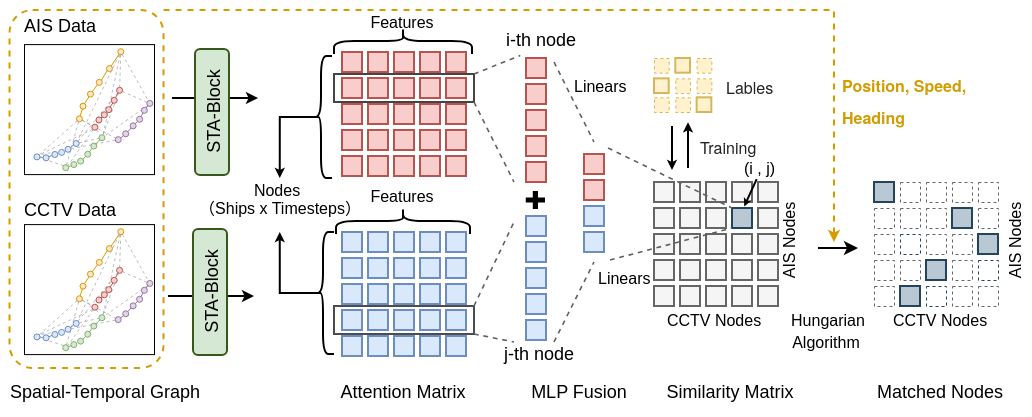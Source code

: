 <mxfile version="26.0.13">
  <diagram name="第 1 页" id="kj4Um8WInydh9NmDzHJs">
    <mxGraphModel dx="530" dy="359" grid="1" gridSize="10" guides="1" tooltips="1" connect="1" arrows="1" fold="1" page="1" pageScale="1" pageWidth="827" pageHeight="1169" math="0" shadow="0">
      <root>
        <mxCell id="0" />
        <mxCell id="1" parent="0" />
        <mxCell id="PxYYPepECbO49ryiqM4Z-678" value="" style="rounded=1;whiteSpace=wrap;html=1;strokeWidth=1;fillColor=none;strokeColor=#d79b00;dashed=1;" vertex="1" parent="1">
          <mxGeometry x="237.76" y="654" width="77" height="179" as="geometry" />
        </mxCell>
        <mxCell id="PxYYPepECbO49ryiqM4Z-679" value="" style="endArrow=classic;html=1;rounded=0;exitX=1;exitY=0;exitDx=0;exitDy=0;endSize=3;fillColor=#ffe6cc;strokeColor=#d79b00;dashed=1;" edge="1" parent="1" source="PxYYPepECbO49ryiqM4Z-678">
          <mxGeometry width="50" height="50" relative="1" as="geometry">
            <mxPoint x="309.298" y="834.63" as="sourcePoint" />
            <mxPoint x="650" y="770" as="targetPoint" />
            <Array as="points">
              <mxPoint x="650" y="654" />
            </Array>
          </mxGeometry>
        </mxCell>
        <mxCell id="PxYYPepECbO49ryiqM4Z-676" value="" style="endArrow=classic;html=1;rounded=0;endSize=3;" edge="1" parent="1">
          <mxGeometry width="50" height="50" relative="1" as="geometry">
            <mxPoint x="319" y="698" as="sourcePoint" />
            <mxPoint x="362" y="698" as="targetPoint" />
          </mxGeometry>
        </mxCell>
        <mxCell id="PxYYPepECbO49ryiqM4Z-675" value="" style="endArrow=classic;html=1;rounded=0;endSize=3;" edge="1" parent="1">
          <mxGeometry width="50" height="50" relative="1" as="geometry">
            <mxPoint x="317" y="797" as="sourcePoint" />
            <mxPoint x="360" y="797" as="targetPoint" />
          </mxGeometry>
        </mxCell>
        <mxCell id="PxYYPepECbO49ryiqM4Z-160" value="&lt;span style=&quot;white-space: pre-wrap; caret-color: rgba(0, 0, 0, 0.87); color: rgba(0, 0, 0, 0.87); font-family: &amp;quot;Helvetica Neue&amp;quot;, &amp;quot;Segoe UI&amp;quot;, Helvetica, Arial, sans-serif;&quot;&gt;&lt;font style=&quot;font-size: 8px;&quot;&gt;Lables&lt;/font&gt;&lt;/span&gt;" style="rounded=1;whiteSpace=wrap;html=1;strokeColor=none;fillColor=none;align=left;" vertex="1" parent="1">
          <mxGeometry x="594" y="681.01" width="31" height="18.99" as="geometry" />
        </mxCell>
        <mxCell id="PxYYPepECbO49ryiqM4Z-314" value="" style="whiteSpace=wrap;html=1;aspect=fixed;container=0;fillColor=#dae8fc;strokeColor=#6c8ebf;" vertex="1" parent="1">
          <mxGeometry x="404" y="765" width="10" height="10" as="geometry" />
        </mxCell>
        <mxCell id="PxYYPepECbO49ryiqM4Z-315" value="" style="whiteSpace=wrap;html=1;aspect=fixed;container=0;fillColor=#dae8fc;strokeColor=#6c8ebf;" vertex="1" parent="1">
          <mxGeometry x="417" y="765" width="10" height="10" as="geometry" />
        </mxCell>
        <mxCell id="PxYYPepECbO49ryiqM4Z-316" value="" style="whiteSpace=wrap;html=1;aspect=fixed;container=0;fillColor=#dae8fc;strokeColor=#6c8ebf;" vertex="1" parent="1">
          <mxGeometry x="430" y="765" width="10" height="10" as="geometry" />
        </mxCell>
        <mxCell id="PxYYPepECbO49ryiqM4Z-317" value="" style="whiteSpace=wrap;html=1;aspect=fixed;container=0;fillColor=#dae8fc;strokeColor=#6c8ebf;" vertex="1" parent="1">
          <mxGeometry x="443" y="765" width="10" height="10" as="geometry" />
        </mxCell>
        <mxCell id="PxYYPepECbO49ryiqM4Z-318" value="" style="whiteSpace=wrap;html=1;aspect=fixed;container=0;fillColor=#dae8fc;strokeColor=#6c8ebf;" vertex="1" parent="1">
          <mxGeometry x="456" y="765" width="10" height="10" as="geometry" />
        </mxCell>
        <mxCell id="PxYYPepECbO49ryiqM4Z-320" value="" style="whiteSpace=wrap;html=1;aspect=fixed;container=0;fillColor=#dae8fc;strokeColor=#6c8ebf;" vertex="1" parent="1">
          <mxGeometry x="404" y="778" width="10" height="10" as="geometry" />
        </mxCell>
        <mxCell id="PxYYPepECbO49ryiqM4Z-321" value="" style="whiteSpace=wrap;html=1;aspect=fixed;container=0;fillColor=#dae8fc;strokeColor=#6c8ebf;" vertex="1" parent="1">
          <mxGeometry x="417" y="778" width="10" height="10" as="geometry" />
        </mxCell>
        <mxCell id="PxYYPepECbO49ryiqM4Z-322" value="" style="whiteSpace=wrap;html=1;aspect=fixed;container=0;fillColor=#dae8fc;strokeColor=#6c8ebf;" vertex="1" parent="1">
          <mxGeometry x="430" y="778" width="10" height="10" as="geometry" />
        </mxCell>
        <mxCell id="PxYYPepECbO49ryiqM4Z-323" value="" style="whiteSpace=wrap;html=1;aspect=fixed;container=0;fillColor=#dae8fc;strokeColor=#6c8ebf;" vertex="1" parent="1">
          <mxGeometry x="443" y="778" width="10" height="10" as="geometry" />
        </mxCell>
        <mxCell id="PxYYPepECbO49ryiqM4Z-324" value="" style="whiteSpace=wrap;html=1;aspect=fixed;container=0;fillColor=#dae8fc;strokeColor=#6c8ebf;" vertex="1" parent="1">
          <mxGeometry x="456" y="778" width="10" height="10" as="geometry" />
        </mxCell>
        <mxCell id="PxYYPepECbO49ryiqM4Z-326" value="" style="whiteSpace=wrap;html=1;aspect=fixed;container=0;fillColor=#dae8fc;strokeColor=#6c8ebf;" vertex="1" parent="1">
          <mxGeometry x="404" y="791" width="10" height="10" as="geometry" />
        </mxCell>
        <mxCell id="PxYYPepECbO49ryiqM4Z-327" value="" style="whiteSpace=wrap;html=1;aspect=fixed;container=0;fillColor=#dae8fc;strokeColor=#6c8ebf;" vertex="1" parent="1">
          <mxGeometry x="417" y="791" width="10" height="10" as="geometry" />
        </mxCell>
        <mxCell id="PxYYPepECbO49ryiqM4Z-328" value="" style="whiteSpace=wrap;html=1;aspect=fixed;container=0;fillColor=#dae8fc;strokeColor=#6c8ebf;" vertex="1" parent="1">
          <mxGeometry x="430" y="791" width="10" height="10" as="geometry" />
        </mxCell>
        <mxCell id="PxYYPepECbO49ryiqM4Z-329" value="" style="whiteSpace=wrap;html=1;aspect=fixed;container=0;fillColor=#dae8fc;strokeColor=#6c8ebf;" vertex="1" parent="1">
          <mxGeometry x="443" y="791" width="10" height="10" as="geometry" />
        </mxCell>
        <mxCell id="PxYYPepECbO49ryiqM4Z-330" value="" style="whiteSpace=wrap;html=1;aspect=fixed;container=0;fillColor=#dae8fc;strokeColor=#6c8ebf;" vertex="1" parent="1">
          <mxGeometry x="456" y="791" width="10" height="10" as="geometry" />
        </mxCell>
        <mxCell id="PxYYPepECbO49ryiqM4Z-332" value="" style="whiteSpace=wrap;html=1;aspect=fixed;container=0;fillColor=#dae8fc;strokeColor=#6c8ebf;" vertex="1" parent="1">
          <mxGeometry x="404" y="804" width="10" height="10" as="geometry" />
        </mxCell>
        <mxCell id="PxYYPepECbO49ryiqM4Z-333" value="" style="whiteSpace=wrap;html=1;aspect=fixed;container=0;fillColor=#dae8fc;strokeColor=#6c8ebf;" vertex="1" parent="1">
          <mxGeometry x="417" y="804" width="10" height="10" as="geometry" />
        </mxCell>
        <mxCell id="PxYYPepECbO49ryiqM4Z-334" value="" style="whiteSpace=wrap;html=1;aspect=fixed;container=0;fillColor=#dae8fc;strokeColor=#6c8ebf;" vertex="1" parent="1">
          <mxGeometry x="430" y="804" width="10" height="10" as="geometry" />
        </mxCell>
        <mxCell id="PxYYPepECbO49ryiqM4Z-335" value="" style="whiteSpace=wrap;html=1;aspect=fixed;container=0;fillColor=#dae8fc;strokeColor=#6c8ebf;" vertex="1" parent="1">
          <mxGeometry x="443" y="804" width="10" height="10" as="geometry" />
        </mxCell>
        <mxCell id="PxYYPepECbO49ryiqM4Z-336" value="" style="whiteSpace=wrap;html=1;aspect=fixed;container=0;fillColor=#dae8fc;strokeColor=#6c8ebf;" vertex="1" parent="1">
          <mxGeometry x="456" y="804" width="10" height="10" as="geometry" />
        </mxCell>
        <mxCell id="PxYYPepECbO49ryiqM4Z-338" value="" style="whiteSpace=wrap;html=1;aspect=fixed;container=0;fillColor=#dae8fc;strokeColor=#6c8ebf;" vertex="1" parent="1">
          <mxGeometry x="404" y="817" width="10" height="10" as="geometry" />
        </mxCell>
        <mxCell id="PxYYPepECbO49ryiqM4Z-339" value="" style="whiteSpace=wrap;html=1;aspect=fixed;container=0;fillColor=#dae8fc;strokeColor=#6c8ebf;" vertex="1" parent="1">
          <mxGeometry x="417" y="817" width="10" height="10" as="geometry" />
        </mxCell>
        <mxCell id="PxYYPepECbO49ryiqM4Z-340" value="" style="whiteSpace=wrap;html=1;aspect=fixed;container=0;fillColor=#dae8fc;strokeColor=#6c8ebf;" vertex="1" parent="1">
          <mxGeometry x="430" y="817" width="10" height="10" as="geometry" />
        </mxCell>
        <mxCell id="PxYYPepECbO49ryiqM4Z-341" value="" style="whiteSpace=wrap;html=1;aspect=fixed;container=0;fillColor=#dae8fc;strokeColor=#6c8ebf;" vertex="1" parent="1">
          <mxGeometry x="443" y="817" width="10" height="10" as="geometry" />
        </mxCell>
        <mxCell id="PxYYPepECbO49ryiqM4Z-342" value="" style="whiteSpace=wrap;html=1;aspect=fixed;container=0;fillColor=#dae8fc;strokeColor=#6c8ebf;" vertex="1" parent="1">
          <mxGeometry x="456" y="817" width="10" height="10" as="geometry" />
        </mxCell>
        <mxCell id="PxYYPepECbO49ryiqM4Z-200" value="" style="whiteSpace=wrap;html=1;aspect=fixed;container=0;fillColor=#f8cecc;strokeColor=#b85450;" vertex="1" parent="1">
          <mxGeometry x="404" y="675" width="10" height="10" as="geometry" />
        </mxCell>
        <mxCell id="PxYYPepECbO49ryiqM4Z-201" value="" style="whiteSpace=wrap;html=1;aspect=fixed;container=0;fillColor=#f8cecc;strokeColor=#b85450;" vertex="1" parent="1">
          <mxGeometry x="417" y="675" width="10" height="10" as="geometry" />
        </mxCell>
        <mxCell id="PxYYPepECbO49ryiqM4Z-202" value="" style="whiteSpace=wrap;html=1;aspect=fixed;container=0;fillColor=#f8cecc;strokeColor=#b85450;" vertex="1" parent="1">
          <mxGeometry x="430" y="675" width="10" height="10" as="geometry" />
        </mxCell>
        <mxCell id="PxYYPepECbO49ryiqM4Z-203" value="" style="whiteSpace=wrap;html=1;aspect=fixed;container=0;fillColor=#f8cecc;strokeColor=#b85450;" vertex="1" parent="1">
          <mxGeometry x="443" y="675" width="10" height="10" as="geometry" />
        </mxCell>
        <mxCell id="PxYYPepECbO49ryiqM4Z-204" value="" style="whiteSpace=wrap;html=1;aspect=fixed;container=0;fillColor=#f8cecc;strokeColor=#b85450;" vertex="1" parent="1">
          <mxGeometry x="456" y="675" width="10" height="10" as="geometry" />
        </mxCell>
        <mxCell id="PxYYPepECbO49ryiqM4Z-250" value="" style="whiteSpace=wrap;html=1;aspect=fixed;container=0;fillColor=#f8cecc;strokeColor=#b85450;" vertex="1" parent="1">
          <mxGeometry x="404" y="688" width="10" height="10" as="geometry" />
        </mxCell>
        <mxCell id="PxYYPepECbO49ryiqM4Z-251" value="" style="whiteSpace=wrap;html=1;aspect=fixed;container=0;fillColor=#f8cecc;strokeColor=#b85450;" vertex="1" parent="1">
          <mxGeometry x="417" y="688" width="10" height="10" as="geometry" />
        </mxCell>
        <mxCell id="PxYYPepECbO49ryiqM4Z-252" value="" style="whiteSpace=wrap;html=1;aspect=fixed;container=0;fillColor=#f8cecc;strokeColor=#b85450;" vertex="1" parent="1">
          <mxGeometry x="430" y="688" width="10" height="10" as="geometry" />
        </mxCell>
        <mxCell id="PxYYPepECbO49ryiqM4Z-253" value="" style="whiteSpace=wrap;html=1;aspect=fixed;container=0;fillColor=#f8cecc;strokeColor=#b85450;" vertex="1" parent="1">
          <mxGeometry x="443" y="688" width="10" height="10" as="geometry" />
        </mxCell>
        <mxCell id="PxYYPepECbO49ryiqM4Z-254" value="" style="whiteSpace=wrap;html=1;aspect=fixed;container=0;fillColor=#f8cecc;strokeColor=#b85450;" vertex="1" parent="1">
          <mxGeometry x="456" y="688" width="10" height="10" as="geometry" />
        </mxCell>
        <mxCell id="PxYYPepECbO49ryiqM4Z-256" value="" style="whiteSpace=wrap;html=1;aspect=fixed;container=0;fillColor=#f8cecc;strokeColor=#b85450;" vertex="1" parent="1">
          <mxGeometry x="404" y="701" width="10" height="10" as="geometry" />
        </mxCell>
        <mxCell id="PxYYPepECbO49ryiqM4Z-257" value="" style="whiteSpace=wrap;html=1;aspect=fixed;container=0;fillColor=#f8cecc;strokeColor=#b85450;" vertex="1" parent="1">
          <mxGeometry x="417" y="701" width="10" height="10" as="geometry" />
        </mxCell>
        <mxCell id="PxYYPepECbO49ryiqM4Z-258" value="" style="whiteSpace=wrap;html=1;aspect=fixed;container=0;fillColor=#f8cecc;strokeColor=#b85450;" vertex="1" parent="1">
          <mxGeometry x="430" y="701" width="10" height="10" as="geometry" />
        </mxCell>
        <mxCell id="PxYYPepECbO49ryiqM4Z-259" value="" style="whiteSpace=wrap;html=1;aspect=fixed;container=0;fillColor=#f8cecc;strokeColor=#b85450;" vertex="1" parent="1">
          <mxGeometry x="443" y="701" width="10" height="10" as="geometry" />
        </mxCell>
        <mxCell id="PxYYPepECbO49ryiqM4Z-260" value="" style="whiteSpace=wrap;html=1;aspect=fixed;container=0;fillColor=#f8cecc;strokeColor=#b85450;" vertex="1" parent="1">
          <mxGeometry x="456" y="701" width="10" height="10" as="geometry" />
        </mxCell>
        <mxCell id="PxYYPepECbO49ryiqM4Z-262" value="" style="whiteSpace=wrap;html=1;aspect=fixed;container=0;fillColor=#f8cecc;strokeColor=#b85450;" vertex="1" parent="1">
          <mxGeometry x="404" y="714" width="10" height="10" as="geometry" />
        </mxCell>
        <mxCell id="PxYYPepECbO49ryiqM4Z-263" value="" style="whiteSpace=wrap;html=1;aspect=fixed;container=0;fillColor=#f8cecc;strokeColor=#b85450;" vertex="1" parent="1">
          <mxGeometry x="417" y="714" width="10" height="10" as="geometry" />
        </mxCell>
        <mxCell id="PxYYPepECbO49ryiqM4Z-264" value="" style="whiteSpace=wrap;html=1;aspect=fixed;container=0;fillColor=#f8cecc;strokeColor=#b85450;" vertex="1" parent="1">
          <mxGeometry x="430" y="714" width="10" height="10" as="geometry" />
        </mxCell>
        <mxCell id="PxYYPepECbO49ryiqM4Z-265" value="" style="whiteSpace=wrap;html=1;aspect=fixed;container=0;fillColor=#f8cecc;strokeColor=#b85450;" vertex="1" parent="1">
          <mxGeometry x="443" y="714" width="10" height="10" as="geometry" />
        </mxCell>
        <mxCell id="PxYYPepECbO49ryiqM4Z-266" value="" style="whiteSpace=wrap;html=1;aspect=fixed;container=0;fillColor=#f8cecc;strokeColor=#b85450;" vertex="1" parent="1">
          <mxGeometry x="456" y="714" width="10" height="10" as="geometry" />
        </mxCell>
        <mxCell id="PxYYPepECbO49ryiqM4Z-268" value="" style="whiteSpace=wrap;html=1;aspect=fixed;container=0;fillColor=#f8cecc;strokeColor=#b85450;" vertex="1" parent="1">
          <mxGeometry x="404" y="727" width="10" height="10" as="geometry" />
        </mxCell>
        <mxCell id="PxYYPepECbO49ryiqM4Z-269" value="" style="whiteSpace=wrap;html=1;aspect=fixed;container=0;fillColor=#f8cecc;strokeColor=#b85450;" vertex="1" parent="1">
          <mxGeometry x="417" y="727" width="10" height="10" as="geometry" />
        </mxCell>
        <mxCell id="PxYYPepECbO49ryiqM4Z-270" value="" style="whiteSpace=wrap;html=1;aspect=fixed;container=0;fillColor=#f8cecc;strokeColor=#b85450;" vertex="1" parent="1">
          <mxGeometry x="430" y="727" width="10" height="10" as="geometry" />
        </mxCell>
        <mxCell id="PxYYPepECbO49ryiqM4Z-271" value="" style="whiteSpace=wrap;html=1;aspect=fixed;container=0;fillColor=#f8cecc;strokeColor=#b85450;" vertex="1" parent="1">
          <mxGeometry x="443" y="727" width="10" height="10" as="geometry" />
        </mxCell>
        <mxCell id="PxYYPepECbO49ryiqM4Z-272" value="" style="whiteSpace=wrap;html=1;aspect=fixed;container=0;fillColor=#f8cecc;strokeColor=#b85450;" vertex="1" parent="1">
          <mxGeometry x="456" y="727" width="10" height="10" as="geometry" />
        </mxCell>
        <mxCell id="PxYYPepECbO49ryiqM4Z-343" value="" style="whiteSpace=wrap;html=1;aspect=fixed;container=0;fillColor=#f8cecc;strokeColor=#b85450;" vertex="1" parent="1">
          <mxGeometry x="496" y="678" width="10" height="10" as="geometry" />
        </mxCell>
        <mxCell id="PxYYPepECbO49ryiqM4Z-344" value="" style="whiteSpace=wrap;html=1;aspect=fixed;container=0;fillColor=#f8cecc;strokeColor=#b85450;" vertex="1" parent="1">
          <mxGeometry x="496" y="691" width="10" height="10" as="geometry" />
        </mxCell>
        <mxCell id="PxYYPepECbO49ryiqM4Z-345" value="" style="whiteSpace=wrap;html=1;aspect=fixed;container=0;fillColor=#f8cecc;strokeColor=#b85450;" vertex="1" parent="1">
          <mxGeometry x="496" y="704" width="10" height="10" as="geometry" />
        </mxCell>
        <mxCell id="PxYYPepECbO49ryiqM4Z-346" value="" style="whiteSpace=wrap;html=1;aspect=fixed;container=0;fillColor=#f8cecc;strokeColor=#b85450;" vertex="1" parent="1">
          <mxGeometry x="496" y="717" width="10" height="10" as="geometry" />
        </mxCell>
        <mxCell id="PxYYPepECbO49ryiqM4Z-347" value="" style="whiteSpace=wrap;html=1;aspect=fixed;container=0;fillColor=#f8cecc;strokeColor=#b85450;" vertex="1" parent="1">
          <mxGeometry x="496" y="730" width="10" height="10" as="geometry" />
        </mxCell>
        <mxCell id="PxYYPepECbO49ryiqM4Z-348" value="" style="whiteSpace=wrap;html=1;aspect=fixed;container=0;fillColor=#dae8fc;strokeColor=#6c8ebf;" vertex="1" parent="1">
          <mxGeometry x="496" y="757" width="10" height="10" as="geometry" />
        </mxCell>
        <mxCell id="PxYYPepECbO49ryiqM4Z-349" value="" style="whiteSpace=wrap;html=1;aspect=fixed;container=0;fillColor=#dae8fc;strokeColor=#6c8ebf;" vertex="1" parent="1">
          <mxGeometry x="496" y="770" width="10" height="10" as="geometry" />
        </mxCell>
        <mxCell id="PxYYPepECbO49ryiqM4Z-350" value="" style="whiteSpace=wrap;html=1;aspect=fixed;container=0;fillColor=#dae8fc;strokeColor=#6c8ebf;" vertex="1" parent="1">
          <mxGeometry x="496" y="783" width="10" height="10" as="geometry" />
        </mxCell>
        <mxCell id="PxYYPepECbO49ryiqM4Z-351" value="" style="whiteSpace=wrap;html=1;aspect=fixed;container=0;fillColor=#dae8fc;strokeColor=#6c8ebf;" vertex="1" parent="1">
          <mxGeometry x="496" y="796" width="10" height="10" as="geometry" />
        </mxCell>
        <mxCell id="PxYYPepECbO49ryiqM4Z-352" value="" style="whiteSpace=wrap;html=1;aspect=fixed;container=0;fillColor=#dae8fc;strokeColor=#6c8ebf;" vertex="1" parent="1">
          <mxGeometry x="496" y="809" width="10" height="10" as="geometry" />
        </mxCell>
        <mxCell id="PxYYPepECbO49ryiqM4Z-356" value="" style="whiteSpace=wrap;html=1;aspect=fixed;container=0;fillColor=#f8cecc;strokeColor=#b85450;" vertex="1" parent="1">
          <mxGeometry x="525" y="726" width="10" height="10" as="geometry" />
        </mxCell>
        <mxCell id="PxYYPepECbO49ryiqM4Z-357" value="" style="whiteSpace=wrap;html=1;aspect=fixed;container=0;fillColor=#f8cecc;strokeColor=#b85450;" vertex="1" parent="1">
          <mxGeometry x="525" y="739" width="10" height="10" as="geometry" />
        </mxCell>
        <mxCell id="PxYYPepECbO49ryiqM4Z-358" value="" style="whiteSpace=wrap;html=1;aspect=fixed;container=0;fillColor=#dae8fc;strokeColor=#6c8ebf;" vertex="1" parent="1">
          <mxGeometry x="525" y="752" width="10" height="10" as="geometry" />
        </mxCell>
        <mxCell id="PxYYPepECbO49ryiqM4Z-359" value="" style="whiteSpace=wrap;html=1;aspect=fixed;container=0;fillColor=#dae8fc;strokeColor=#6c8ebf;" vertex="1" parent="1">
          <mxGeometry x="525" y="765" width="10" height="10" as="geometry" />
        </mxCell>
        <mxCell id="PxYYPepECbO49ryiqM4Z-363" value="" style="whiteSpace=wrap;html=1;aspect=fixed;container=0;fillColor=#f5f5f5;strokeColor=#666666;fontColor=#333333;" vertex="1" parent="1">
          <mxGeometry x="560" y="740" width="10" height="10" as="geometry" />
        </mxCell>
        <mxCell id="PxYYPepECbO49ryiqM4Z-364" value="" style="whiteSpace=wrap;html=1;aspect=fixed;container=0;fillColor=#f5f5f5;strokeColor=#666666;fontColor=#333333;" vertex="1" parent="1">
          <mxGeometry x="573" y="740" width="10" height="10" as="geometry" />
        </mxCell>
        <mxCell id="PxYYPepECbO49ryiqM4Z-365" value="" style="whiteSpace=wrap;html=1;aspect=fixed;container=0;fillColor=#f5f5f5;strokeColor=#666666;fontColor=#333333;" vertex="1" parent="1">
          <mxGeometry x="586" y="740" width="10" height="10" as="geometry" />
        </mxCell>
        <mxCell id="PxYYPepECbO49ryiqM4Z-366" value="" style="whiteSpace=wrap;html=1;aspect=fixed;container=0;fillColor=#f5f5f5;strokeColor=#666666;fontColor=#333333;" vertex="1" parent="1">
          <mxGeometry x="599" y="740" width="10" height="10" as="geometry" />
        </mxCell>
        <mxCell id="PxYYPepECbO49ryiqM4Z-367" value="" style="whiteSpace=wrap;html=1;aspect=fixed;container=0;fillColor=#f5f5f5;strokeColor=#666666;fontColor=#333333;" vertex="1" parent="1">
          <mxGeometry x="612" y="740" width="10" height="10" as="geometry" />
        </mxCell>
        <mxCell id="PxYYPepECbO49ryiqM4Z-368" value="" style="whiteSpace=wrap;html=1;aspect=fixed;container=0;fillColor=#f5f5f5;strokeColor=#666666;fontColor=#333333;" vertex="1" parent="1">
          <mxGeometry x="560" y="753" width="10" height="10" as="geometry" />
        </mxCell>
        <mxCell id="PxYYPepECbO49ryiqM4Z-369" value="" style="whiteSpace=wrap;html=1;aspect=fixed;container=0;fillColor=#f5f5f5;strokeColor=#666666;fontColor=#333333;" vertex="1" parent="1">
          <mxGeometry x="573" y="753" width="10" height="10" as="geometry" />
        </mxCell>
        <mxCell id="PxYYPepECbO49ryiqM4Z-370" value="" style="whiteSpace=wrap;html=1;aspect=fixed;container=0;fillColor=#f5f5f5;strokeColor=#666666;fontColor=#333333;" vertex="1" parent="1">
          <mxGeometry x="586" y="753" width="10" height="10" as="geometry" />
        </mxCell>
        <mxCell id="PxYYPepECbO49ryiqM4Z-371" value="" style="whiteSpace=wrap;html=1;aspect=fixed;container=0;fillColor=#bac8d3;strokeColor=#23445d;" vertex="1" parent="1">
          <mxGeometry x="599" y="753" width="10" height="10" as="geometry" />
        </mxCell>
        <mxCell id="PxYYPepECbO49ryiqM4Z-372" value="" style="whiteSpace=wrap;html=1;aspect=fixed;container=0;fillColor=#f5f5f5;strokeColor=#666666;fontColor=#333333;" vertex="1" parent="1">
          <mxGeometry x="612" y="753" width="10" height="10" as="geometry" />
        </mxCell>
        <mxCell id="PxYYPepECbO49ryiqM4Z-373" value="" style="whiteSpace=wrap;html=1;aspect=fixed;container=0;fillColor=#f5f5f5;strokeColor=#666666;fontColor=#333333;" vertex="1" parent="1">
          <mxGeometry x="560" y="766" width="10" height="10" as="geometry" />
        </mxCell>
        <mxCell id="PxYYPepECbO49ryiqM4Z-374" value="" style="whiteSpace=wrap;html=1;aspect=fixed;container=0;fillColor=#f5f5f5;strokeColor=#666666;fontColor=#333333;" vertex="1" parent="1">
          <mxGeometry x="573" y="766" width="10" height="10" as="geometry" />
        </mxCell>
        <mxCell id="PxYYPepECbO49ryiqM4Z-375" value="" style="whiteSpace=wrap;html=1;aspect=fixed;container=0;fillColor=#f5f5f5;strokeColor=#666666;fontColor=#333333;" vertex="1" parent="1">
          <mxGeometry x="586" y="766" width="10" height="10" as="geometry" />
        </mxCell>
        <mxCell id="PxYYPepECbO49ryiqM4Z-376" value="" style="whiteSpace=wrap;html=1;aspect=fixed;container=0;fillColor=#f5f5f5;strokeColor=#666666;fontColor=#333333;" vertex="1" parent="1">
          <mxGeometry x="599" y="766" width="10" height="10" as="geometry" />
        </mxCell>
        <mxCell id="PxYYPepECbO49ryiqM4Z-377" value="" style="whiteSpace=wrap;html=1;aspect=fixed;container=0;fillColor=#f5f5f5;strokeColor=#666666;fontColor=#333333;" vertex="1" parent="1">
          <mxGeometry x="612" y="766" width="10" height="10" as="geometry" />
        </mxCell>
        <mxCell id="PxYYPepECbO49ryiqM4Z-378" value="" style="whiteSpace=wrap;html=1;aspect=fixed;container=0;fillColor=#f5f5f5;strokeColor=#666666;fontColor=#333333;" vertex="1" parent="1">
          <mxGeometry x="560" y="779" width="10" height="10" as="geometry" />
        </mxCell>
        <mxCell id="PxYYPepECbO49ryiqM4Z-379" value="" style="whiteSpace=wrap;html=1;aspect=fixed;container=0;fillColor=#f5f5f5;strokeColor=#666666;fontColor=#333333;" vertex="1" parent="1">
          <mxGeometry x="573" y="779" width="10" height="10" as="geometry" />
        </mxCell>
        <mxCell id="PxYYPepECbO49ryiqM4Z-380" value="" style="whiteSpace=wrap;html=1;aspect=fixed;container=0;fillColor=#f5f5f5;strokeColor=#666666;fontColor=#333333;" vertex="1" parent="1">
          <mxGeometry x="586" y="779" width="10" height="10" as="geometry" />
        </mxCell>
        <mxCell id="PxYYPepECbO49ryiqM4Z-381" value="" style="whiteSpace=wrap;html=1;aspect=fixed;container=0;fillColor=#f5f5f5;strokeColor=#666666;fontColor=#333333;" vertex="1" parent="1">
          <mxGeometry x="599" y="779" width="10" height="10" as="geometry" />
        </mxCell>
        <mxCell id="PxYYPepECbO49ryiqM4Z-382" value="" style="whiteSpace=wrap;html=1;aspect=fixed;container=0;fillColor=#f5f5f5;strokeColor=#666666;fontColor=#333333;" vertex="1" parent="1">
          <mxGeometry x="612" y="779" width="10" height="10" as="geometry" />
        </mxCell>
        <mxCell id="PxYYPepECbO49ryiqM4Z-383" value="" style="whiteSpace=wrap;html=1;aspect=fixed;container=0;fillColor=#f5f5f5;strokeColor=#666666;fontColor=#333333;" vertex="1" parent="1">
          <mxGeometry x="560" y="792" width="10" height="10" as="geometry" />
        </mxCell>
        <mxCell id="PxYYPepECbO49ryiqM4Z-384" value="" style="whiteSpace=wrap;html=1;aspect=fixed;container=0;fillColor=#f5f5f5;strokeColor=#666666;fontColor=#333333;" vertex="1" parent="1">
          <mxGeometry x="573" y="792" width="10" height="10" as="geometry" />
        </mxCell>
        <mxCell id="PxYYPepECbO49ryiqM4Z-385" value="" style="whiteSpace=wrap;html=1;aspect=fixed;container=0;fillColor=#f5f5f5;strokeColor=#666666;fontColor=#333333;" vertex="1" parent="1">
          <mxGeometry x="586" y="792" width="10" height="10" as="geometry" />
        </mxCell>
        <mxCell id="PxYYPepECbO49ryiqM4Z-386" value="" style="whiteSpace=wrap;html=1;aspect=fixed;container=0;fillColor=#f5f5f5;strokeColor=#666666;fontColor=#333333;" vertex="1" parent="1">
          <mxGeometry x="599" y="792" width="10" height="10" as="geometry" />
        </mxCell>
        <mxCell id="PxYYPepECbO49ryiqM4Z-387" value="" style="whiteSpace=wrap;html=1;aspect=fixed;container=0;fillColor=#f5f5f5;strokeColor=#666666;fontColor=#333333;" vertex="1" parent="1">
          <mxGeometry x="612" y="792" width="10" height="10" as="geometry" />
        </mxCell>
        <mxCell id="PxYYPepECbO49ryiqM4Z-389" value="" style="group;strokeWidth=0.5;" vertex="1" connectable="0" parent="1">
          <mxGeometry x="242" y="670" width="71.36" height="70" as="geometry" />
        </mxCell>
        <mxCell id="PxYYPepECbO49ryiqM4Z-390" value="" style="whiteSpace=wrap;html=1;aspect=fixed;strokeWidth=0.5;" vertex="1" parent="PxYYPepECbO49ryiqM4Z-389">
          <mxGeometry x="3" y="1.05" width="65" height="65" as="geometry" />
        </mxCell>
        <mxCell id="PxYYPepECbO49ryiqM4Z-391" style="edgeStyle=none;rounded=1;orthogonalLoop=1;jettySize=auto;html=1;fillColor=#f8cecc;strokeColor=#b85450;curved=0;endArrow=none;startFill=0;exitX=0.5;exitY=0.5;exitDx=0;exitDy=0;exitPerimeter=0;strokeWidth=0.5;" edge="1" parent="PxYYPepECbO49ryiqM4Z-389" source="PxYYPepECbO49ryiqM4Z-401" target="PxYYPepECbO49ryiqM4Z-400">
          <mxGeometry relative="1" as="geometry">
            <mxPoint x="45.751" y="36.034" as="sourcePoint" />
            <mxPoint x="45.243" y="36.724" as="targetPoint" />
          </mxGeometry>
        </mxCell>
        <mxCell id="PxYYPepECbO49ryiqM4Z-392" style="edgeStyle=none;rounded=1;orthogonalLoop=1;jettySize=auto;html=1;fillColor=#ffe6cc;strokeColor=#d79b00;curved=0;endArrow=none;startFill=0;strokeWidth=0.5;" edge="1" parent="PxYYPepECbO49ryiqM4Z-389" source="PxYYPepECbO49ryiqM4Z-393" target="PxYYPepECbO49ryiqM4Z-394">
          <mxGeometry relative="1" as="geometry" />
        </mxCell>
        <mxCell id="PxYYPepECbO49ryiqM4Z-393" value="" style="ellipse;whiteSpace=wrap;html=1;aspect=fixed;fillColor=#ffe6cc;strokeColor=#d79b00;strokeWidth=0.5;" vertex="1" parent="PxYYPepECbO49ryiqM4Z-389">
          <mxGeometry x="49.648" y="3.103" width="3" height="3" as="geometry" />
        </mxCell>
        <mxCell id="PxYYPepECbO49ryiqM4Z-394" value="" style="ellipse;whiteSpace=wrap;html=1;aspect=fixed;fillColor=#ffe6cc;strokeColor=#d79b00;strokeWidth=0.5;" vertex="1" parent="PxYYPepECbO49ryiqM4Z-389">
          <mxGeometry x="43.972" y="11.552" width="3" height="3" as="geometry" />
        </mxCell>
        <mxCell id="PxYYPepECbO49ryiqM4Z-395" value="" style="ellipse;whiteSpace=wrap;html=1;aspect=fixed;fillColor=#ffe6cc;strokeColor=#d79b00;strokeWidth=0.5;" vertex="1" parent="PxYYPepECbO49ryiqM4Z-389">
          <mxGeometry x="38.888" y="18.448" width="3" height="3" as="geometry" />
        </mxCell>
        <mxCell id="PxYYPepECbO49ryiqM4Z-396" value="" style="ellipse;whiteSpace=wrap;html=1;aspect=fixed;fillColor=#ffe6cc;strokeColor=#d79b00;strokeWidth=0.5;" vertex="1" parent="PxYYPepECbO49ryiqM4Z-389">
          <mxGeometry x="34.483" y="24.31" width="3" height="3" as="geometry" />
        </mxCell>
        <mxCell id="PxYYPepECbO49ryiqM4Z-397" value="" style="ellipse;whiteSpace=wrap;html=1;aspect=fixed;fillColor=#ffe6cc;strokeColor=#d79b00;strokeWidth=0.5;" vertex="1" parent="PxYYPepECbO49ryiqM4Z-389">
          <mxGeometry x="30.755" y="30.345" width="3" height="3" as="geometry" />
        </mxCell>
        <mxCell id="PxYYPepECbO49ryiqM4Z-398" value="" style="ellipse;whiteSpace=wrap;html=1;aspect=fixed;fillColor=#ffe6cc;strokeColor=#d79b00;strokeWidth=0.5;" vertex="1" parent="PxYYPepECbO49ryiqM4Z-389">
          <mxGeometry x="28.976" y="36.638" width="3" height="3" as="geometry" />
        </mxCell>
        <mxCell id="PxYYPepECbO49ryiqM4Z-399" value="" style="ellipse;whiteSpace=wrap;html=1;aspect=fixed;fillColor=#f8cecc;strokeColor=#b85450;strokeWidth=0.5;" vertex="1" parent="PxYYPepECbO49ryiqM4Z-389">
          <mxGeometry x="49.055" y="22.414" width="3" height="3" as="geometry" />
        </mxCell>
        <mxCell id="PxYYPepECbO49ryiqM4Z-400" value="" style="ellipse;whiteSpace=wrap;html=1;aspect=fixed;fillColor=#f8cecc;strokeColor=#b85450;strokeWidth=0.5;" vertex="1" parent="PxYYPepECbO49ryiqM4Z-389">
          <mxGeometry x="38.719" y="37.241" width="3" height="3" as="geometry" />
        </mxCell>
        <mxCell id="PxYYPepECbO49ryiqM4Z-401" value="" style="ellipse;whiteSpace=wrap;html=1;aspect=fixed;fillColor=#f8cecc;strokeColor=#b85450;strokeWidth=0.5;" vertex="1" parent="PxYYPepECbO49ryiqM4Z-389">
          <mxGeometry x="41.43" y="34.655" width="3" height="3" as="geometry" />
        </mxCell>
        <mxCell id="PxYYPepECbO49ryiqM4Z-402" value="" style="ellipse;whiteSpace=wrap;html=1;aspect=fixed;fillColor=#e1d5e7;strokeColor=#9673a6;strokeWidth=0.5;" vertex="1" parent="PxYYPepECbO49ryiqM4Z-389">
          <mxGeometry x="59.053" y="36.897" width="3" height="3" as="geometry" />
        </mxCell>
        <mxCell id="PxYYPepECbO49ryiqM4Z-403" value="" style="ellipse;whiteSpace=wrap;html=1;aspect=fixed;fillColor=#e1d5e7;strokeColor=#9673a6;strokeWidth=0.5;" vertex="1" parent="PxYYPepECbO49ryiqM4Z-389">
          <mxGeometry x="64.136" y="28.966" width="3" height="3" as="geometry" />
        </mxCell>
        <mxCell id="PxYYPepECbO49ryiqM4Z-404" value="" style="ellipse;whiteSpace=wrap;html=1;aspect=fixed;fillColor=#e1d5e7;strokeColor=#9673a6;strokeWidth=0.5;" vertex="1" parent="PxYYPepECbO49ryiqM4Z-389">
          <mxGeometry x="55.833" y="40.172" width="3" height="3" as="geometry" />
        </mxCell>
        <mxCell id="PxYYPepECbO49ryiqM4Z-405" value="" style="ellipse;whiteSpace=wrap;html=1;aspect=fixed;fillColor=#e1d5e7;strokeColor=#9673a6;strokeWidth=0.5;" vertex="1" parent="PxYYPepECbO49ryiqM4Z-389">
          <mxGeometry x="52.105" y="44.138" width="3" height="3" as="geometry" />
        </mxCell>
        <mxCell id="PxYYPepECbO49ryiqM4Z-406" value="" style="ellipse;whiteSpace=wrap;html=1;aspect=fixed;fillColor=#e1d5e7;strokeColor=#9673a6;strokeWidth=0.5;" vertex="1" parent="PxYYPepECbO49ryiqM4Z-389">
          <mxGeometry x="48.378" y="47.069" width="3" height="3" as="geometry" />
        </mxCell>
        <mxCell id="PxYYPepECbO49ryiqM4Z-407" value="" style="ellipse;whiteSpace=wrap;html=1;aspect=fixed;fillColor=#d5e8d4;strokeColor=#82b366;strokeWidth=0.5;" vertex="1" parent="PxYYPepECbO49ryiqM4Z-389">
          <mxGeometry x="36.177" y="50.276" width="3" height="3" as="geometry" />
        </mxCell>
        <mxCell id="PxYYPepECbO49ryiqM4Z-408" value="" style="ellipse;whiteSpace=wrap;html=1;aspect=fixed;fillColor=#d5e8d4;strokeColor=#82b366;strokeWidth=0.5;" vertex="1" parent="PxYYPepECbO49ryiqM4Z-389">
          <mxGeometry x="33.127" y="54.379" width="3" height="3" as="geometry" />
        </mxCell>
        <mxCell id="PxYYPepECbO49ryiqM4Z-409" value="" style="ellipse;whiteSpace=wrap;html=1;aspect=fixed;fillColor=#d5e8d4;strokeColor=#82b366;strokeWidth=0.5;" vertex="1" parent="PxYYPepECbO49ryiqM4Z-389">
          <mxGeometry x="29.569" y="57.828" width="3" height="3" as="geometry" />
        </mxCell>
        <mxCell id="PxYYPepECbO49ryiqM4Z-410" value="" style="ellipse;whiteSpace=wrap;html=1;aspect=fixed;fillColor=#d5e8d4;strokeColor=#82b366;strokeWidth=0.5;" vertex="1" parent="PxYYPepECbO49ryiqM4Z-389">
          <mxGeometry x="26.18" y="59.552" width="3" height="3" as="geometry" />
        </mxCell>
        <mxCell id="PxYYPepECbO49ryiqM4Z-411" value="" style="ellipse;whiteSpace=wrap;html=1;aspect=fixed;fillColor=#d5e8d4;strokeColor=#82b366;strokeWidth=0.5;" vertex="1" parent="PxYYPepECbO49ryiqM4Z-389">
          <mxGeometry x="22.113" y="61.103" width="3" height="3" as="geometry" />
        </mxCell>
        <mxCell id="PxYYPepECbO49ryiqM4Z-412" style="edgeStyle=none;rounded=1;orthogonalLoop=1;jettySize=auto;html=1;exitX=0;exitY=1;exitDx=0;exitDy=0;fillColor=#ffe6cc;strokeColor=#d79b00;curved=0;endArrow=none;startFill=0;entryX=1;entryY=0;entryDx=0;entryDy=0;strokeWidth=0.5;" edge="1" parent="PxYYPepECbO49ryiqM4Z-389" target="PxYYPepECbO49ryiqM4Z-395">
          <mxGeometry relative="1" as="geometry">
            <mxPoint x="44.514" y="13.759" as="sourcePoint" />
            <mxPoint x="41.227" y="18.827" as="targetPoint" />
          </mxGeometry>
        </mxCell>
        <mxCell id="PxYYPepECbO49ryiqM4Z-413" style="edgeStyle=none;rounded=1;orthogonalLoop=1;jettySize=auto;html=1;fillColor=#ffe6cc;strokeColor=#d79b00;curved=0;endArrow=none;startFill=0;strokeWidth=0.5;" edge="1" parent="PxYYPepECbO49ryiqM4Z-389" source="PxYYPepECbO49ryiqM4Z-395" target="PxYYPepECbO49ryiqM4Z-396">
          <mxGeometry relative="1" as="geometry">
            <mxPoint x="46.208" y="15.656" as="sourcePoint" />
            <mxPoint x="42.615" y="20.526" as="targetPoint" />
          </mxGeometry>
        </mxCell>
        <mxCell id="PxYYPepECbO49ryiqM4Z-414" style="edgeStyle=none;rounded=1;orthogonalLoop=1;jettySize=auto;html=1;fillColor=#ffe6cc;strokeColor=#d79b00;curved=0;endArrow=none;startFill=0;strokeWidth=0.5;" edge="1" parent="PxYYPepECbO49ryiqM4Z-389" source="PxYYPepECbO49ryiqM4Z-396" target="PxYYPepECbO49ryiqM4Z-397">
          <mxGeometry relative="1" as="geometry">
            <mxPoint x="41.007" y="22.414" as="sourcePoint" />
            <mxPoint x="38.295" y="26.379" as="targetPoint" />
          </mxGeometry>
        </mxCell>
        <mxCell id="PxYYPepECbO49ryiqM4Z-415" style="edgeStyle=none;rounded=1;orthogonalLoop=1;jettySize=auto;html=1;fillColor=#ffe6cc;strokeColor=#d79b00;curved=0;endArrow=none;startFill=0;strokeWidth=0.5;" edge="1" parent="PxYYPepECbO49ryiqM4Z-389" source="PxYYPepECbO49ryiqM4Z-397" target="PxYYPepECbO49ryiqM4Z-398">
          <mxGeometry relative="1" as="geometry">
            <mxPoint x="36.77" y="28.448" as="sourcePoint" />
            <mxPoint x="34.398" y="32.241" as="targetPoint" />
          </mxGeometry>
        </mxCell>
        <mxCell id="PxYYPepECbO49ryiqM4Z-416" style="edgeStyle=none;rounded=1;orthogonalLoop=1;jettySize=auto;html=1;fillColor=#f8cecc;strokeColor=#b85450;curved=0;endArrow=none;startFill=0;strokeWidth=0.5;" edge="1" parent="PxYYPepECbO49ryiqM4Z-389" source="PxYYPepECbO49ryiqM4Z-399" target="PxYYPepECbO49ryiqM4Z-461">
          <mxGeometry relative="1" as="geometry">
            <mxPoint x="46.208" y="15.483" as="sourcePoint" />
            <mxPoint x="42.701" y="20.517" as="targetPoint" />
          </mxGeometry>
        </mxCell>
        <mxCell id="PxYYPepECbO49ryiqM4Z-417" style="edgeStyle=none;rounded=1;orthogonalLoop=1;jettySize=auto;html=1;fillColor=#f8cecc;strokeColor=#b85450;curved=0;endArrow=none;startFill=0;strokeWidth=0.5;" edge="1" parent="PxYYPepECbO49ryiqM4Z-389" source="PxYYPepECbO49ryiqM4Z-461" target="PxYYPepECbO49ryiqM4Z-462">
          <mxGeometry relative="1" as="geometry">
            <mxPoint x="51.343" y="26.552" as="sourcePoint" />
            <mxPoint x="49.987" y="29.31" as="targetPoint" />
          </mxGeometry>
        </mxCell>
        <mxCell id="PxYYPepECbO49ryiqM4Z-418" style="edgeStyle=none;rounded=1;orthogonalLoop=1;jettySize=auto;html=1;fillColor=#f8cecc;strokeColor=#b85450;curved=0;endArrow=none;startFill=0;strokeWidth=0.5;" edge="1" parent="PxYYPepECbO49ryiqM4Z-389" source="PxYYPepECbO49ryiqM4Z-462" target="PxYYPepECbO49ryiqM4Z-401">
          <mxGeometry relative="1" as="geometry">
            <mxPoint x="48.632" y="31.552" as="sourcePoint" />
            <mxPoint x="47.276" y="33.966" as="targetPoint" />
          </mxGeometry>
        </mxCell>
        <mxCell id="PxYYPepECbO49ryiqM4Z-419" style="edgeStyle=none;rounded=1;orthogonalLoop=1;jettySize=auto;html=1;fillColor=#f8cecc;strokeColor=#b85450;curved=0;endArrow=none;startFill=0;strokeWidth=0.5;" edge="1" parent="PxYYPepECbO49ryiqM4Z-389" source="PxYYPepECbO49ryiqM4Z-400" target="PxYYPepECbO49ryiqM4Z-450">
          <mxGeometry relative="1" as="geometry">
            <mxPoint x="44.395" y="37.759" as="sourcePoint" />
            <mxPoint x="42.701" y="39.31" as="targetPoint" />
          </mxGeometry>
        </mxCell>
        <mxCell id="PxYYPepECbO49ryiqM4Z-420" style="edgeStyle=none;rounded=1;orthogonalLoop=1;jettySize=auto;html=1;fillColor=#e1d5e7;strokeColor=#9673a6;curved=0;endArrow=none;startFill=0;strokeWidth=0.5;" edge="1" parent="PxYYPepECbO49ryiqM4Z-389" source="PxYYPepECbO49ryiqM4Z-405" target="PxYYPepECbO49ryiqM4Z-406">
          <mxGeometry relative="1" as="geometry">
            <mxPoint x="52.105" y="45.862" as="sourcePoint" />
            <mxPoint x="51.428" y="47.241" as="targetPoint" />
          </mxGeometry>
        </mxCell>
        <mxCell id="PxYYPepECbO49ryiqM4Z-421" style="edgeStyle=none;rounded=1;orthogonalLoop=1;jettySize=auto;html=1;fillColor=#e1d5e7;strokeColor=#9673a6;curved=0;endArrow=none;startFill=0;strokeWidth=0.5;" edge="1" parent="PxYYPepECbO49ryiqM4Z-389" source="PxYYPepECbO49ryiqM4Z-404" target="PxYYPepECbO49ryiqM4Z-405">
          <mxGeometry relative="1" as="geometry">
            <mxPoint x="54.054" y="47.931" as="sourcePoint" />
            <mxPoint x="52.36" y="49.31" as="targetPoint" />
          </mxGeometry>
        </mxCell>
        <mxCell id="PxYYPepECbO49ryiqM4Z-422" style="edgeStyle=none;rounded=1;orthogonalLoop=1;jettySize=auto;html=1;fillColor=#e1d5e7;strokeColor=#9673a6;curved=0;endArrow=none;startFill=0;strokeWidth=0.5;" edge="1" parent="PxYYPepECbO49ryiqM4Z-389" source="PxYYPepECbO49ryiqM4Z-404" target="PxYYPepECbO49ryiqM4Z-402">
          <mxGeometry relative="1" as="geometry">
            <mxPoint x="57.951" y="44.138" as="sourcePoint" />
            <mxPoint x="55.918" y="46.207" as="targetPoint" />
          </mxGeometry>
        </mxCell>
        <mxCell id="PxYYPepECbO49ryiqM4Z-423" style="edgeStyle=none;rounded=1;orthogonalLoop=1;jettySize=auto;html=1;fillColor=#e1d5e7;strokeColor=#9673a6;curved=0;endArrow=none;startFill=0;strokeWidth=0.5;" edge="1" parent="PxYYPepECbO49ryiqM4Z-389" source="PxYYPepECbO49ryiqM4Z-463" target="PxYYPepECbO49ryiqM4Z-402">
          <mxGeometry relative="1" as="geometry">
            <mxPoint x="59.646" y="42.241" as="sourcePoint" />
            <mxPoint x="61.171" y="40.862" as="targetPoint" />
          </mxGeometry>
        </mxCell>
        <mxCell id="PxYYPepECbO49ryiqM4Z-424" style="edgeStyle=none;rounded=1;orthogonalLoop=1;jettySize=auto;html=1;fillColor=#e1d5e7;strokeColor=#9673a6;curved=0;endArrow=none;startFill=0;strokeWidth=0.5;" edge="1" parent="PxYYPepECbO49ryiqM4Z-389" source="PxYYPepECbO49ryiqM4Z-463" target="PxYYPepECbO49ryiqM4Z-403">
          <mxGeometry relative="1" as="geometry">
            <mxPoint x="63.713" y="36.552" as="sourcePoint" />
            <mxPoint x="62.696" y="38.793" as="targetPoint" />
          </mxGeometry>
        </mxCell>
        <mxCell id="PxYYPepECbO49ryiqM4Z-425" style="edgeStyle=none;rounded=1;orthogonalLoop=1;jettySize=auto;html=1;fillColor=#d5e8d4;strokeColor=#82b366;curved=0;endArrow=none;startFill=0;strokeWidth=0.5;" edge="1" parent="PxYYPepECbO49ryiqM4Z-389" source="PxYYPepECbO49ryiqM4Z-454" target="PxYYPepECbO49ryiqM4Z-407">
          <mxGeometry relative="1" as="geometry">
            <mxPoint x="41.007" y="51.724" as="sourcePoint" />
            <mxPoint x="40.329" y="53.103" as="targetPoint" />
          </mxGeometry>
        </mxCell>
        <mxCell id="PxYYPepECbO49ryiqM4Z-426" style="edgeStyle=none;rounded=1;orthogonalLoop=1;jettySize=auto;html=1;fillColor=#d5e8d4;strokeColor=#82b366;curved=0;endArrow=none;startFill=0;strokeWidth=0.5;" edge="1" parent="PxYYPepECbO49ryiqM4Z-389" source="PxYYPepECbO49ryiqM4Z-407" target="PxYYPepECbO49ryiqM4Z-408">
          <mxGeometry relative="1" as="geometry">
            <mxPoint x="42.362" y="52.069" as="sourcePoint" />
            <mxPoint x="39.99" y="55.345" as="targetPoint" />
          </mxGeometry>
        </mxCell>
        <mxCell id="PxYYPepECbO49ryiqM4Z-427" style="edgeStyle=none;rounded=1;orthogonalLoop=1;jettySize=auto;html=1;fillColor=#d5e8d4;strokeColor=#82b366;curved=0;endArrow=none;startFill=0;strokeWidth=0.5;" edge="1" parent="PxYYPepECbO49ryiqM4Z-389" source="PxYYPepECbO49ryiqM4Z-408" target="PxYYPepECbO49ryiqM4Z-409">
          <mxGeometry relative="1" as="geometry">
            <mxPoint x="38.295" y="57.241" as="sourcePoint" />
            <mxPoint x="36.94" y="58.448" as="targetPoint" />
          </mxGeometry>
        </mxCell>
        <mxCell id="PxYYPepECbO49ryiqM4Z-428" style="edgeStyle=none;rounded=1;orthogonalLoop=1;jettySize=auto;html=1;fillColor=#d5e8d4;strokeColor=#82b366;curved=0;endArrow=none;startFill=0;strokeWidth=0.5;" edge="1" parent="PxYYPepECbO49ryiqM4Z-389" source="PxYYPepECbO49ryiqM4Z-409" target="PxYYPepECbO49ryiqM4Z-410">
          <mxGeometry relative="1" as="geometry">
            <mxPoint x="35.245" y="60.345" as="sourcePoint" />
            <mxPoint x="33.381" y="61.897" as="targetPoint" />
          </mxGeometry>
        </mxCell>
        <mxCell id="PxYYPepECbO49ryiqM4Z-429" style="edgeStyle=none;rounded=1;orthogonalLoop=1;jettySize=auto;html=1;fillColor=#d5e8d4;strokeColor=#82b366;curved=0;endArrow=none;startFill=0;strokeWidth=0.5;" edge="1" parent="PxYYPepECbO49ryiqM4Z-389" source="PxYYPepECbO49ryiqM4Z-410" target="PxYYPepECbO49ryiqM4Z-411">
          <mxGeometry relative="1" as="geometry">
            <mxPoint x="31.348" y="63.448" as="sourcePoint" />
            <mxPoint x="30.331" y="63.966" as="targetPoint" />
          </mxGeometry>
        </mxCell>
        <mxCell id="PxYYPepECbO49ryiqM4Z-430" style="edgeStyle=none;rounded=1;orthogonalLoop=1;jettySize=auto;html=1;fillColor=#dae8fc;strokeColor=#6c8ebf;curved=0;endArrow=none;startFill=0;strokeWidth=0.5;" edge="1" parent="PxYYPepECbO49ryiqM4Z-389" source="PxYYPepECbO49ryiqM4Z-455" target="PxYYPepECbO49ryiqM4Z-457">
          <mxGeometry relative="1" as="geometry">
            <mxPoint x="42.362" y="52.069" as="sourcePoint" />
            <mxPoint x="39.99" y="55.345" as="targetPoint" />
          </mxGeometry>
        </mxCell>
        <mxCell id="PxYYPepECbO49ryiqM4Z-431" style="edgeStyle=none;rounded=1;orthogonalLoop=1;jettySize=auto;html=1;fillColor=#dae8fc;strokeColor=#6c8ebf;curved=0;endArrow=none;startFill=0;strokeWidth=0.5;" edge="1" parent="PxYYPepECbO49ryiqM4Z-389" source="PxYYPepECbO49ryiqM4Z-456" target="PxYYPepECbO49ryiqM4Z-455">
          <mxGeometry relative="1" as="geometry">
            <mxPoint x="26.434" y="54.31" as="sourcePoint" />
            <mxPoint x="28.128" y="53.621" as="targetPoint" />
          </mxGeometry>
        </mxCell>
        <mxCell id="PxYYPepECbO49ryiqM4Z-432" style="edgeStyle=none;rounded=1;orthogonalLoop=1;jettySize=auto;html=1;fillColor=#dae8fc;strokeColor=#6c8ebf;curved=0;endArrow=none;startFill=0;strokeWidth=0.5;" edge="1" parent="PxYYPepECbO49ryiqM4Z-389" source="PxYYPepECbO49ryiqM4Z-458" target="PxYYPepECbO49ryiqM4Z-456">
          <mxGeometry relative="1" as="geometry">
            <mxPoint x="23.214" y="55.862" as="sourcePoint" />
            <mxPoint x="24.062" y="55.517" as="targetPoint" />
          </mxGeometry>
        </mxCell>
        <mxCell id="PxYYPepECbO49ryiqM4Z-433" style="edgeStyle=none;rounded=1;orthogonalLoop=1;jettySize=auto;html=1;fillColor=#dae8fc;strokeColor=#6c8ebf;curved=0;endArrow=none;startFill=0;strokeWidth=0.5;" edge="1" parent="PxYYPepECbO49ryiqM4Z-389" source="PxYYPepECbO49ryiqM4Z-459" target="PxYYPepECbO49ryiqM4Z-458">
          <mxGeometry relative="1" as="geometry">
            <mxPoint x="19.825" y="57.069" as="sourcePoint" />
            <mxPoint x="20.842" y="56.897" as="targetPoint" />
          </mxGeometry>
        </mxCell>
        <mxCell id="PxYYPepECbO49ryiqM4Z-434" style="edgeStyle=none;rounded=1;orthogonalLoop=1;jettySize=auto;html=1;fillColor=#dae8fc;strokeColor=#6c8ebf;curved=0;endArrow=none;startFill=0;strokeWidth=0.5;" edge="1" parent="PxYYPepECbO49ryiqM4Z-389" source="PxYYPepECbO49ryiqM4Z-460" target="PxYYPepECbO49ryiqM4Z-459">
          <mxGeometry relative="1" as="geometry">
            <mxPoint x="16.436" y="57.931" as="sourcePoint" />
            <mxPoint x="17.453" y="57.759" as="targetPoint" />
          </mxGeometry>
        </mxCell>
        <mxCell id="PxYYPepECbO49ryiqM4Z-435" style="edgeStyle=none;rounded=1;orthogonalLoop=1;jettySize=auto;html=1;fillColor=#ffe6cc;strokeColor=light-dark(#929292, #996500);curved=0;endArrow=none;startFill=0;opacity=60;dashed=1;strokeWidth=0.5;" edge="1" parent="PxYYPepECbO49ryiqM4Z-389" source="PxYYPepECbO49ryiqM4Z-393" target="PxYYPepECbO49ryiqM4Z-399">
          <mxGeometry relative="1" as="geometry">
            <mxPoint x="53.325" y="5.689" as="sourcePoint" />
            <mxPoint x="50.919" y="15.741" as="targetPoint" />
          </mxGeometry>
        </mxCell>
        <mxCell id="PxYYPepECbO49ryiqM4Z-436" style="edgeStyle=none;rounded=1;orthogonalLoop=1;jettySize=auto;html=1;fillColor=#ffe6cc;strokeColor=light-dark(#929292, #996500);curved=0;endArrow=none;startFill=0;opacity=60;dashed=1;strokeWidth=0.5;" edge="1" parent="PxYYPepECbO49ryiqM4Z-389" source="PxYYPepECbO49ryiqM4Z-403" target="PxYYPepECbO49ryiqM4Z-399">
          <mxGeometry relative="1" as="geometry">
            <mxPoint x="52.529" y="7.328" as="sourcePoint" />
            <mxPoint x="52.021" y="24.224" as="targetPoint" />
          </mxGeometry>
        </mxCell>
        <mxCell id="PxYYPepECbO49ryiqM4Z-437" style="edgeStyle=none;rounded=1;orthogonalLoop=1;jettySize=auto;html=1;fillColor=#ffe6cc;strokeColor=light-dark(#929292, #996500);curved=0;endArrow=none;startFill=0;opacity=60;dashed=1;strokeWidth=0.5;" edge="1" parent="PxYYPepECbO49ryiqM4Z-389" source="PxYYPepECbO49ryiqM4Z-454" target="PxYYPepECbO49ryiqM4Z-399">
          <mxGeometry relative="1" as="geometry">
            <mxPoint x="65.915" y="31.466" as="sourcePoint" />
            <mxPoint x="53.207" y="25.948" as="targetPoint" />
          </mxGeometry>
        </mxCell>
        <mxCell id="PxYYPepECbO49ryiqM4Z-438" style="edgeStyle=none;rounded=1;orthogonalLoop=1;jettySize=auto;html=1;fillColor=#ffe6cc;strokeColor=light-dark(#929292, #996500);curved=0;endArrow=none;startFill=0;opacity=60;dashed=1;strokeWidth=0.5;" edge="1" parent="PxYYPepECbO49ryiqM4Z-389" source="PxYYPepECbO49ryiqM4Z-457" target="PxYYPepECbO49ryiqM4Z-399">
          <mxGeometry relative="1" as="geometry">
            <mxPoint x="43.548" y="49.914" as="sourcePoint" />
            <mxPoint x="51.682" y="26.638" as="targetPoint" />
          </mxGeometry>
        </mxCell>
        <mxCell id="PxYYPepECbO49ryiqM4Z-439" style="edgeStyle=none;rounded=1;orthogonalLoop=1;jettySize=auto;html=1;fillColor=#ffe6cc;strokeColor=light-dark(#929292, #996500);curved=0;endArrow=none;startFill=0;opacity=60;dashed=1;strokeWidth=0.5;" edge="1" parent="PxYYPepECbO49ryiqM4Z-389" source="PxYYPepECbO49ryiqM4Z-457" target="PxYYPepECbO49ryiqM4Z-454">
          <mxGeometry relative="1" as="geometry">
            <mxPoint x="30.162" y="51.983" as="sourcePoint" />
            <mxPoint x="51.173" y="26.466" as="targetPoint" />
          </mxGeometry>
        </mxCell>
        <mxCell id="PxYYPepECbO49ryiqM4Z-440" style="edgeStyle=none;rounded=1;orthogonalLoop=1;jettySize=auto;html=1;fillColor=#ffe6cc;strokeColor=light-dark(#929292, #996500);curved=0;endArrow=none;startFill=0;opacity=60;dashed=1;exitX=0;exitY=1;exitDx=0;exitDy=0;strokeWidth=0.5;" edge="1" parent="PxYYPepECbO49ryiqM4Z-389" source="PxYYPepECbO49ryiqM4Z-403" target="PxYYPepECbO49ryiqM4Z-454">
          <mxGeometry relative="1" as="geometry">
            <mxPoint x="30.501" y="52.845" as="sourcePoint" />
            <mxPoint x="42.023" y="51.293" as="targetPoint" />
          </mxGeometry>
        </mxCell>
        <mxCell id="PxYYPepECbO49ryiqM4Z-441" style="edgeStyle=none;rounded=1;orthogonalLoop=1;jettySize=auto;html=1;fillColor=#ffe6cc;strokeColor=light-dark(#929292, #996500);curved=0;endArrow=none;startFill=0;opacity=60;dashed=1;strokeWidth=0.5;" edge="1" parent="PxYYPepECbO49ryiqM4Z-389" source="PxYYPepECbO49ryiqM4Z-393" target="PxYYPepECbO49ryiqM4Z-403">
          <mxGeometry relative="1" as="geometry">
            <mxPoint x="66.254" y="32.845" as="sourcePoint" />
            <mxPoint x="44.226" y="50.259" as="targetPoint" />
          </mxGeometry>
        </mxCell>
        <mxCell id="PxYYPepECbO49ryiqM4Z-442" style="edgeStyle=none;rounded=1;orthogonalLoop=1;jettySize=auto;html=1;fillColor=#ffe6cc;strokeColor=light-dark(#929292, #996500);curved=0;endArrow=none;startFill=0;opacity=60;dashed=1;strokeWidth=0.5;" edge="1" parent="PxYYPepECbO49ryiqM4Z-389" source="PxYYPepECbO49ryiqM4Z-393" target="PxYYPepECbO49ryiqM4Z-457">
          <mxGeometry relative="1" as="geometry">
            <mxPoint x="53.207" y="7.328" as="sourcePoint" />
            <mxPoint x="66.424" y="30.776" as="targetPoint" />
          </mxGeometry>
        </mxCell>
        <mxCell id="PxYYPepECbO49ryiqM4Z-443" style="edgeStyle=none;rounded=1;orthogonalLoop=1;jettySize=auto;html=1;fillColor=#ffe6cc;strokeColor=light-dark(#929292, #996500);curved=0;endArrow=none;startFill=0;opacity=60;dashed=1;strokeWidth=0.5;" edge="1" parent="PxYYPepECbO49ryiqM4Z-389" source="PxYYPepECbO49ryiqM4Z-398" target="PxYYPepECbO49ryiqM4Z-450">
          <mxGeometry relative="1" as="geometry">
            <mxPoint x="52.021" y="7.328" as="sourcePoint" />
            <mxPoint x="29.823" y="51.81" as="targetPoint" />
          </mxGeometry>
        </mxCell>
        <mxCell id="PxYYPepECbO49ryiqM4Z-444" style="edgeStyle=none;rounded=1;orthogonalLoop=1;jettySize=auto;html=1;fillColor=#ffe6cc;strokeColor=light-dark(#929292, #996500);curved=0;endArrow=none;startFill=0;opacity=60;dashed=1;strokeWidth=0.5;" edge="1" parent="PxYYPepECbO49ryiqM4Z-389" source="PxYYPepECbO49ryiqM4Z-398" target="PxYYPepECbO49ryiqM4Z-411">
          <mxGeometry relative="1" as="geometry">
            <mxPoint x="33.042" y="40.259" as="sourcePoint" />
            <mxPoint x="38.465" y="43.19" as="targetPoint" />
          </mxGeometry>
        </mxCell>
        <mxCell id="PxYYPepECbO49ryiqM4Z-445" style="edgeStyle=none;rounded=1;orthogonalLoop=1;jettySize=auto;html=1;fillColor=#ffe6cc;strokeColor=light-dark(#929292, #996500);curved=0;endArrow=none;startFill=0;opacity=60;dashed=1;strokeWidth=0.5;" edge="1" parent="PxYYPepECbO49ryiqM4Z-389" source="PxYYPepECbO49ryiqM4Z-450" target="PxYYPepECbO49ryiqM4Z-454">
          <mxGeometry relative="1" as="geometry">
            <mxPoint x="32.873" y="40.603" as="sourcePoint" />
            <mxPoint x="42.362" y="50.259" as="targetPoint" />
          </mxGeometry>
        </mxCell>
        <mxCell id="PxYYPepECbO49ryiqM4Z-446" style="edgeStyle=none;rounded=1;orthogonalLoop=1;jettySize=auto;html=1;fillColor=#ffe6cc;strokeColor=light-dark(#929292, #996500);curved=0;endArrow=none;startFill=0;opacity=60;dashed=1;entryX=1;entryY=0;entryDx=0;entryDy=0;strokeWidth=0.5;" edge="1" parent="PxYYPepECbO49ryiqM4Z-389" source="PxYYPepECbO49ryiqM4Z-450" target="PxYYPepECbO49ryiqM4Z-411">
          <mxGeometry relative="1" as="geometry">
            <mxPoint x="40.159" y="45.086" as="sourcePoint" />
            <mxPoint x="42.701" y="49.914" as="targetPoint" />
          </mxGeometry>
        </mxCell>
        <mxCell id="PxYYPepECbO49ryiqM4Z-447" style="edgeStyle=none;rounded=1;orthogonalLoop=1;jettySize=auto;html=1;fillColor=#ffe6cc;strokeColor=light-dark(#929292, #996500);curved=0;endArrow=none;startFill=0;opacity=60;dashed=1;exitX=0;exitY=0;exitDx=0;exitDy=0;strokeWidth=0.5;" edge="1" parent="PxYYPepECbO49ryiqM4Z-389" source="PxYYPepECbO49ryiqM4Z-411" target="PxYYPepECbO49ryiqM4Z-460">
          <mxGeometry relative="1" as="geometry">
            <mxPoint x="38.973" y="44.914" as="sourcePoint" />
            <mxPoint x="25.926" y="65.259" as="targetPoint" />
          </mxGeometry>
        </mxCell>
        <mxCell id="PxYYPepECbO49ryiqM4Z-448" style="edgeStyle=none;rounded=1;orthogonalLoop=1;jettySize=auto;html=1;fillColor=#ffe6cc;strokeColor=light-dark(#929292, #996500);curved=0;endArrow=none;startFill=0;opacity=60;dashed=1;strokeWidth=0.5;" edge="1" parent="PxYYPepECbO49ryiqM4Z-389" source="PxYYPepECbO49ryiqM4Z-398" target="PxYYPepECbO49ryiqM4Z-460">
          <mxGeometry relative="1" as="geometry">
            <mxPoint x="24.231" y="65.259" as="sourcePoint" />
            <mxPoint x="12.878" y="59.224" as="targetPoint" />
          </mxGeometry>
        </mxCell>
        <mxCell id="PxYYPepECbO49ryiqM4Z-449" style="edgeStyle=none;rounded=1;orthogonalLoop=1;jettySize=auto;html=1;fillColor=#ffe6cc;strokeColor=light-dark(#929292, #996500);curved=0;endArrow=none;startFill=0;opacity=60;dashed=1;strokeWidth=0.5;" edge="1" parent="PxYYPepECbO49ryiqM4Z-389" source="PxYYPepECbO49ryiqM4Z-398" target="PxYYPepECbO49ryiqM4Z-406">
          <mxGeometry relative="1" as="geometry">
            <mxPoint x="31.009" y="40.603" as="sourcePoint" />
            <mxPoint x="12.709" y="57.845" as="targetPoint" />
          </mxGeometry>
        </mxCell>
        <mxCell id="PxYYPepECbO49ryiqM4Z-450" value="" style="ellipse;whiteSpace=wrap;html=1;aspect=fixed;fillColor=#f8cecc;strokeColor=#b85450;strokeWidth=0.5;" vertex="1" parent="PxYYPepECbO49ryiqM4Z-389">
          <mxGeometry x="36.686" y="40.862" width="3" height="3" as="geometry" />
        </mxCell>
        <mxCell id="PxYYPepECbO49ryiqM4Z-451" style="edgeStyle=none;rounded=1;orthogonalLoop=1;jettySize=auto;html=1;fillColor=#ffe6cc;strokeColor=light-dark(#929292, #996500);curved=0;endArrow=none;startFill=0;opacity=60;dashed=1;entryX=1;entryY=0;entryDx=0;entryDy=0;exitX=0;exitY=1;exitDx=0;exitDy=0;strokeWidth=0.5;" edge="1" parent="PxYYPepECbO49ryiqM4Z-389" source="PxYYPepECbO49ryiqM4Z-450" target="PxYYPepECbO49ryiqM4Z-460">
          <mxGeometry relative="1" as="geometry">
            <mxPoint x="33.042" y="40.259" as="sourcePoint" />
            <mxPoint x="50.157" y="49.569" as="targetPoint" />
          </mxGeometry>
        </mxCell>
        <mxCell id="PxYYPepECbO49ryiqM4Z-452" style="edgeStyle=none;rounded=1;orthogonalLoop=1;jettySize=auto;html=1;fillColor=#ffe6cc;strokeColor=light-dark(#929292, #996500);curved=0;endArrow=none;startFill=0;opacity=60;dashed=1;entryX=0.647;entryY=0.233;entryDx=0;entryDy=0;entryPerimeter=0;strokeWidth=0.5;" edge="1" parent="PxYYPepECbO49ryiqM4Z-389" source="PxYYPepECbO49ryiqM4Z-406" target="PxYYPepECbO49ryiqM4Z-460">
          <mxGeometry relative="1" as="geometry">
            <mxPoint x="38.804" y="44.741" as="sourcePoint" />
            <mxPoint x="12.539" y="57.845" as="targetPoint" />
          </mxGeometry>
        </mxCell>
        <mxCell id="PxYYPepECbO49ryiqM4Z-453" style="edgeStyle=none;rounded=1;orthogonalLoop=1;jettySize=auto;html=1;fillColor=#ffe6cc;strokeColor=light-dark(#929292, #996500);curved=0;endArrow=none;startFill=0;opacity=60;dashed=1;strokeWidth=0.5;" edge="1" parent="PxYYPepECbO49ryiqM4Z-389" source="PxYYPepECbO49ryiqM4Z-393">
          <mxGeometry relative="1" as="geometry">
            <mxPoint x="53.207" y="7.328" as="sourcePoint" />
            <mxPoint x="41.515" y="49.914" as="targetPoint" />
          </mxGeometry>
        </mxCell>
        <mxCell id="PxYYPepECbO49ryiqM4Z-454" value="" style="ellipse;whiteSpace=wrap;html=1;aspect=fixed;fillColor=#d5e8d4;strokeColor=#82b366;strokeWidth=0.5;" vertex="1" parent="PxYYPepECbO49ryiqM4Z-389">
          <mxGeometry x="40.244" y="46.103" width="3" height="3" as="geometry" />
        </mxCell>
        <mxCell id="PxYYPepECbO49ryiqM4Z-455" value="" style="ellipse;whiteSpace=wrap;html=1;aspect=fixed;fillColor=#dae8fc;strokeColor=#6c8ebf;strokeWidth=0.5;" vertex="1" parent="PxYYPepECbO49ryiqM4Z-389">
          <mxGeometry x="23.282" y="51.897" width="3" height="3" as="geometry" />
        </mxCell>
        <mxCell id="PxYYPepECbO49ryiqM4Z-456" value="" style="ellipse;whiteSpace=wrap;html=1;aspect=fixed;fillColor=#dae8fc;strokeColor=#6c8ebf;strokeWidth=0.5;" vertex="1" parent="PxYYPepECbO49ryiqM4Z-389">
          <mxGeometry x="20.063" y="53.448" width="3" height="3" as="geometry" />
        </mxCell>
        <mxCell id="PxYYPepECbO49ryiqM4Z-457" value="" style="ellipse;whiteSpace=wrap;html=1;aspect=fixed;fillColor=#dae8fc;strokeColor=#6c8ebf;strokeWidth=0.5;" vertex="1" parent="PxYYPepECbO49ryiqM4Z-389">
          <mxGeometry x="27.349" y="49.0" width="3" height="3" as="geometry" />
        </mxCell>
        <mxCell id="PxYYPepECbO49ryiqM4Z-458" value="" style="ellipse;whiteSpace=wrap;html=1;aspect=fixed;fillColor=#dae8fc;strokeColor=#6c8ebf;strokeWidth=0.5;" vertex="1" parent="PxYYPepECbO49ryiqM4Z-389">
          <mxGeometry x="16.674" y="54.483" width="3" height="3" as="geometry" />
        </mxCell>
        <mxCell id="PxYYPepECbO49ryiqM4Z-459" value="" style="ellipse;whiteSpace=wrap;html=1;aspect=fixed;fillColor=#dae8fc;strokeColor=#6c8ebf;strokeWidth=0.5;" vertex="1" parent="PxYYPepECbO49ryiqM4Z-389">
          <mxGeometry x="12.285" y="56.172" width="3" height="3" as="geometry" />
        </mxCell>
        <mxCell id="PxYYPepECbO49ryiqM4Z-460" value="" style="ellipse;whiteSpace=wrap;html=1;aspect=fixed;fillColor=#dae8fc;strokeColor=#6c8ebf;strokeWidth=0.5;" vertex="1" parent="PxYYPepECbO49ryiqM4Z-389">
          <mxGeometry x="7.727" y="55.69" width="3" height="3" as="geometry" />
        </mxCell>
        <mxCell id="PxYYPepECbO49ryiqM4Z-461" value="" style="ellipse;whiteSpace=wrap;html=1;aspect=fixed;fillColor=#f8cecc;strokeColor=#b85450;strokeWidth=0.5;" vertex="1" parent="PxYYPepECbO49ryiqM4Z-389">
          <mxGeometry x="46.344" y="27.414" width="3" height="3" as="geometry" />
        </mxCell>
        <mxCell id="PxYYPepECbO49ryiqM4Z-462" value="" style="ellipse;whiteSpace=wrap;html=1;aspect=fixed;fillColor=#f8cecc;strokeColor=#b85450;strokeWidth=0.5;" vertex="1" parent="PxYYPepECbO49ryiqM4Z-389">
          <mxGeometry x="43.633" y="32.069" width="3" height="3" as="geometry" />
        </mxCell>
        <mxCell id="PxYYPepECbO49ryiqM4Z-463" value="" style="ellipse;whiteSpace=wrap;html=1;aspect=fixed;fillColor=#e1d5e7;strokeColor=#9673a6;strokeWidth=0.5;" vertex="1" parent="PxYYPepECbO49ryiqM4Z-389">
          <mxGeometry x="61.425" y="32.414" width="3" height="3" as="geometry" />
        </mxCell>
        <mxCell id="PxYYPepECbO49ryiqM4Z-466" value="" style="group;strokeWidth=0.5;" vertex="1" connectable="0" parent="1">
          <mxGeometry x="242" y="760" width="71.36" height="70" as="geometry" />
        </mxCell>
        <mxCell id="PxYYPepECbO49ryiqM4Z-467" value="" style="whiteSpace=wrap;html=1;aspect=fixed;strokeWidth=0.5;" vertex="1" parent="PxYYPepECbO49ryiqM4Z-466">
          <mxGeometry x="3" y="1.05" width="65" height="65" as="geometry" />
        </mxCell>
        <mxCell id="PxYYPepECbO49ryiqM4Z-541" value="&lt;font style=&quot;font-size: 9px;&quot;&gt;Spatial-Temporal Graph&lt;/font&gt;" style="rounded=1;whiteSpace=wrap;html=1;strokeColor=none;fillColor=none;" vertex="1" parent="1">
          <mxGeometry x="233.38" y="831.552" width="104.62" height="24" as="geometry" />
        </mxCell>
        <mxCell id="PxYYPepECbO49ryiqM4Z-542" value="&lt;font style=&quot;font-size: 9px;&quot;&gt;Attention Matrix&lt;/font&gt;" style="rounded=1;whiteSpace=wrap;html=1;strokeColor=none;fillColor=none;" vertex="1" parent="1">
          <mxGeometry x="381.38" y="831.552" width="106.62" height="24" as="geometry" />
        </mxCell>
        <mxCell id="PxYYPepECbO49ryiqM4Z-543" value="&lt;font style=&quot;font-size: 8px;&quot;&gt;Nodes&lt;/font&gt;" style="rounded=1;whiteSpace=wrap;html=1;strokeColor=none;fillColor=none;rotation=0;" vertex="1" parent="1">
          <mxGeometry x="322.76" y="730" width="97.24" height="25" as="geometry" />
        </mxCell>
        <mxCell id="PxYYPepECbO49ryiqM4Z-544" value="&lt;span style=&quot;font-size: 8px;&quot;&gt;Features&lt;/span&gt;" style="rounded=1;whiteSpace=wrap;html=1;strokeColor=none;fillColor=none;rotation=0;" vertex="1" parent="1">
          <mxGeometry x="407.76" y="651" width="52.24" height="15" as="geometry" />
        </mxCell>
        <mxCell id="PxYYPepECbO49ryiqM4Z-547" value="" style="shape=curlyBracket;whiteSpace=wrap;html=1;rounded=1;labelPosition=left;verticalLabelPosition=middle;align=right;verticalAlign=middle;rotation=90;" vertex="1" parent="1">
          <mxGeometry x="428" y="635" width="13" height="69" as="geometry" />
        </mxCell>
        <mxCell id="PxYYPepECbO49ryiqM4Z-548" value="&lt;span style=&quot;font-size: 8px;&quot;&gt;Features&lt;/span&gt;" style="rounded=1;whiteSpace=wrap;html=1;strokeColor=none;fillColor=none;rotation=0;" vertex="1" parent="1">
          <mxGeometry x="407.76" y="738" width="52.24" height="15" as="geometry" />
        </mxCell>
        <mxCell id="PxYYPepECbO49ryiqM4Z-549" value="" style="shape=curlyBracket;whiteSpace=wrap;html=1;rounded=1;labelPosition=left;verticalLabelPosition=middle;align=right;verticalAlign=middle;rotation=90;" vertex="1" parent="1">
          <mxGeometry x="428" y="726" width="13" height="67" as="geometry" />
        </mxCell>
        <mxCell id="PxYYPepECbO49ryiqM4Z-550" value="&lt;div&gt;&lt;font style=&quot;font-size: 8px;&quot;&gt;（Ships x Timesteps）&lt;/font&gt;&lt;/div&gt;" style="rounded=1;whiteSpace=wrap;html=1;strokeColor=none;fillColor=none;rotation=0;" vertex="1" parent="1">
          <mxGeometry x="328.76" y="739" width="88.24" height="25" as="geometry" />
        </mxCell>
        <mxCell id="PxYYPepECbO49ryiqM4Z-554" style="edgeStyle=orthogonalEdgeStyle;rounded=0;orthogonalLoop=1;jettySize=auto;html=1;exitX=0.1;exitY=0.5;exitDx=0;exitDy=0;exitPerimeter=0;entryX=0.5;entryY=0;entryDx=0;entryDy=0;endSize=2;" edge="1" parent="1" source="PxYYPepECbO49ryiqM4Z-551">
          <mxGeometry relative="1" as="geometry">
            <mxPoint x="372.88" y="738" as="targetPoint" />
          </mxGeometry>
        </mxCell>
        <mxCell id="PxYYPepECbO49ryiqM4Z-551" value="" style="shape=curlyBracket;whiteSpace=wrap;html=1;rounded=1;labelPosition=left;verticalLabelPosition=middle;align=right;verticalAlign=middle;rotation=0;" vertex="1" parent="1">
          <mxGeometry x="388" y="677" width="11" height="61" as="geometry" />
        </mxCell>
        <mxCell id="PxYYPepECbO49ryiqM4Z-555" style="edgeStyle=orthogonalEdgeStyle;rounded=0;orthogonalLoop=1;jettySize=auto;html=1;exitX=0.1;exitY=0.5;exitDx=0;exitDy=0;exitPerimeter=0;entryX=0.5;entryY=1;entryDx=0;entryDy=0;endSize=2;" edge="1" parent="1">
          <mxGeometry relative="1" as="geometry">
            <mxPoint x="390.1" y="795.5" as="sourcePoint" />
            <mxPoint x="372.88" y="765" as="targetPoint" />
          </mxGeometry>
        </mxCell>
        <mxCell id="PxYYPepECbO49ryiqM4Z-552" value="" style="shape=curlyBracket;whiteSpace=wrap;html=1;rounded=1;labelPosition=left;verticalLabelPosition=middle;align=right;verticalAlign=middle;rotation=0;" vertex="1" parent="1">
          <mxGeometry x="389" y="765" width="11" height="61" as="geometry" />
        </mxCell>
        <mxCell id="PxYYPepECbO49ryiqM4Z-556" value="" style="rounded=0;whiteSpace=wrap;html=1;fillColor=none;strokeColor=light-dark(#444444, #ededed);" vertex="1" parent="1">
          <mxGeometry x="400" y="686" width="70" height="14" as="geometry" />
        </mxCell>
        <mxCell id="PxYYPepECbO49ryiqM4Z-557" value="" style="rounded=0;whiteSpace=wrap;html=1;fillColor=none;strokeColor=light-dark(#4D4D4D,#EDEDED);" vertex="1" parent="1">
          <mxGeometry x="400" y="802" width="70" height="14" as="geometry" />
        </mxCell>
        <mxCell id="PxYYPepECbO49ryiqM4Z-558" value="" style="shape=cross;whiteSpace=wrap;html=1;fillColor=#000000;" vertex="1" parent="1">
          <mxGeometry x="496.38" y="745" width="8.62" height="8" as="geometry" />
        </mxCell>
        <mxCell id="PxYYPepECbO49ryiqM4Z-560" value="" style="endArrow=none;dashed=1;html=1;rounded=0;exitX=1;exitY=0;exitDx=0;exitDy=0;strokeWidth=0.8;strokeColor=light-dark(#606060, #ededed);entryX=-0.286;entryY=-0.124;entryDx=0;entryDy=0;entryPerimeter=0;" edge="1" parent="1" source="PxYYPepECbO49ryiqM4Z-556" target="PxYYPepECbO49ryiqM4Z-343">
          <mxGeometry width="50" height="50" relative="1" as="geometry">
            <mxPoint x="580" y="720" as="sourcePoint" />
            <mxPoint x="490" y="680" as="targetPoint" />
          </mxGeometry>
        </mxCell>
        <mxCell id="PxYYPepECbO49ryiqM4Z-561" value="" style="endArrow=none;dashed=1;html=1;rounded=0;exitX=1;exitY=1;exitDx=0;exitDy=0;strokeWidth=0.8;strokeColor=light-dark(#606060, #ededed);" edge="1" parent="1" source="PxYYPepECbO49ryiqM4Z-556">
          <mxGeometry width="50" height="50" relative="1" as="geometry">
            <mxPoint x="479" y="693" as="sourcePoint" />
            <mxPoint x="490" y="740" as="targetPoint" />
          </mxGeometry>
        </mxCell>
        <mxCell id="PxYYPepECbO49ryiqM4Z-562" value="" style="endArrow=none;dashed=1;html=1;rounded=0;exitX=1;exitY=0;exitDx=0;exitDy=0;strokeWidth=0.8;strokeColor=light-dark(#606060, #ededed);" edge="1" parent="1" source="PxYYPepECbO49ryiqM4Z-557">
          <mxGeometry width="50" height="50" relative="1" as="geometry">
            <mxPoint x="479" y="793" as="sourcePoint" />
            <mxPoint x="490" y="760" as="targetPoint" />
          </mxGeometry>
        </mxCell>
        <mxCell id="PxYYPepECbO49ryiqM4Z-563" value="" style="endArrow=none;dashed=1;html=1;rounded=0;exitX=1;exitY=1;exitDx=0;exitDy=0;strokeWidth=0.8;strokeColor=light-dark(#606060, #ededed);" edge="1" parent="1" source="PxYYPepECbO49ryiqM4Z-557">
          <mxGeometry width="50" height="50" relative="1" as="geometry">
            <mxPoint x="479" y="807" as="sourcePoint" />
            <mxPoint x="490" y="820" as="targetPoint" />
          </mxGeometry>
        </mxCell>
        <mxCell id="PxYYPepECbO49ryiqM4Z-564" value="" style="endArrow=none;dashed=1;html=1;rounded=0;strokeWidth=0.8;strokeColor=light-dark(#606060, #ededed);" edge="1" parent="1">
          <mxGeometry width="50" height="50" relative="1" as="geometry">
            <mxPoint x="510" y="820" as="sourcePoint" />
            <mxPoint x="530" y="780" as="targetPoint" />
          </mxGeometry>
        </mxCell>
        <mxCell id="PxYYPepECbO49ryiqM4Z-565" value="" style="endArrow=none;dashed=1;html=1;rounded=0;strokeWidth=0.8;strokeColor=light-dark(#606060, #ededed);" edge="1" parent="1">
          <mxGeometry width="50" height="50" relative="1" as="geometry">
            <mxPoint x="510" y="680" as="sourcePoint" />
            <mxPoint x="530" y="720" as="targetPoint" />
          </mxGeometry>
        </mxCell>
        <mxCell id="PxYYPepECbO49ryiqM4Z-566" value="" style="endArrow=none;dashed=1;html=1;rounded=0;strokeWidth=0.8;strokeColor=light-dark(#606060, #ededed);entryX=0;entryY=0;entryDx=0;entryDy=0;" edge="1" parent="1" target="PxYYPepECbO49ryiqM4Z-371">
          <mxGeometry width="50" height="50" relative="1" as="geometry">
            <mxPoint x="537" y="723" as="sourcePoint" />
            <mxPoint x="627" y="731" as="targetPoint" />
          </mxGeometry>
        </mxCell>
        <mxCell id="PxYYPepECbO49ryiqM4Z-568" value="&lt;font style=&quot;font-size: 8px;&quot;&gt;AIS Nodes&lt;/font&gt;" style="rounded=1;whiteSpace=wrap;html=1;strokeColor=none;fillColor=none;rotation=-90;" vertex="1" parent="1">
          <mxGeometry x="603" y="761.02" width="47" height="15.98" as="geometry" />
        </mxCell>
        <mxCell id="PxYYPepECbO49ryiqM4Z-569" value="&lt;font style=&quot;font-size: 8px;&quot;&gt;CCTV Nodes&lt;/font&gt;" style="rounded=1;whiteSpace=wrap;html=1;strokeColor=none;fillColor=none;" vertex="1" parent="1">
          <mxGeometry x="560" y="800" width="59.62" height="16.02" as="geometry" />
        </mxCell>
        <mxCell id="PxYYPepECbO49ryiqM4Z-570" value="" style="endArrow=none;dashed=1;html=1;rounded=0;strokeWidth=0.8;strokeColor=light-dark(#606060, #ededed);entryX=0;entryY=1;entryDx=0;entryDy=0;" edge="1" parent="1" target="PxYYPepECbO49ryiqM4Z-371">
          <mxGeometry width="50" height="50" relative="1" as="geometry">
            <mxPoint x="538" y="779" as="sourcePoint" />
            <mxPoint x="643" y="745" as="targetPoint" />
          </mxGeometry>
        </mxCell>
        <mxCell id="PxYYPepECbO49ryiqM4Z-571" value="&lt;font style=&quot;font-size: 9px;&quot;&gt;i-th node&lt;/font&gt;" style="rounded=1;whiteSpace=wrap;html=1;strokeColor=none;fillColor=none;align=left;" vertex="1" parent="1">
          <mxGeometry x="484" y="660.01" width="39" height="15.99" as="geometry" />
        </mxCell>
        <mxCell id="PxYYPepECbO49ryiqM4Z-576" value="&lt;font style=&quot;font-size: 9px;&quot;&gt;j-th node&lt;/font&gt;" style="rounded=1;whiteSpace=wrap;html=1;strokeColor=none;fillColor=none;align=left;" vertex="1" parent="1">
          <mxGeometry x="483" y="817.01" width="39" height="15.99" as="geometry" />
        </mxCell>
        <mxCell id="PxYYPepECbO49ryiqM4Z-577" value="&lt;font style=&quot;font-size: 8px;&quot;&gt;(i&amp;nbsp;, j)&lt;/font&gt;" style="rounded=1;whiteSpace=wrap;html=1;strokeColor=none;fillColor=none;align=left;" vertex="1" parent="1">
          <mxGeometry x="603" y="724.01" width="26" height="15.99" as="geometry" />
        </mxCell>
        <mxCell id="PxYYPepECbO49ryiqM4Z-579" value="" style="endArrow=classic;html=1;rounded=0;endSize=1;exitX=0.321;exitY=0.91;exitDx=0;exitDy=0;exitPerimeter=0;entryX=0.611;entryY=1.222;entryDx=0;entryDy=0;entryPerimeter=0;" edge="1" parent="1" source="PxYYPepECbO49ryiqM4Z-577">
          <mxGeometry width="50" height="50" relative="1" as="geometry">
            <mxPoint x="610.436" y="739.993" as="sourcePoint" />
            <mxPoint x="605.11" y="752.22" as="targetPoint" />
          </mxGeometry>
        </mxCell>
        <mxCell id="PxYYPepECbO49ryiqM4Z-580" value="&lt;font style=&quot;font-size: 9px;&quot;&gt;MLP F&lt;/font&gt;&lt;span style=&quot;font-size: 9px;&quot;&gt;usion&lt;/span&gt;" style="rounded=1;whiteSpace=wrap;html=1;strokeColor=none;fillColor=none;" vertex="1" parent="1">
          <mxGeometry x="469.38" y="831.552" width="106.62" height="24" as="geometry" />
        </mxCell>
        <mxCell id="PxYYPepECbO49ryiqM4Z-582" value="&lt;font style=&quot;font-size: 8px;&quot;&gt;Linears&lt;/font&gt;" style="rounded=1;whiteSpace=wrap;html=1;strokeColor=none;fillColor=none;align=left;" vertex="1" parent="1">
          <mxGeometry x="518" y="683" width="29" height="16.02" as="geometry" />
        </mxCell>
        <mxCell id="PxYYPepECbO49ryiqM4Z-583" value="&lt;font style=&quot;font-size: 8px;&quot;&gt;Linears&lt;/font&gt;" style="rounded=1;whiteSpace=wrap;html=1;strokeColor=none;fillColor=none;align=left;" vertex="1" parent="1">
          <mxGeometry x="530" y="781" width="31" height="11.02" as="geometry" />
        </mxCell>
        <mxCell id="PxYYPepECbO49ryiqM4Z-584" value="" style="whiteSpace=wrap;html=1;aspect=fixed;container=0;fillColor=#bac8d3;strokeColor=#23445d;strokeWidth=1;" vertex="1" parent="1">
          <mxGeometry x="670" y="740" width="10" height="10" as="geometry" />
        </mxCell>
        <mxCell id="PxYYPepECbO49ryiqM4Z-585" value="" style="whiteSpace=wrap;html=1;aspect=fixed;container=0;fillColor=none;strokeColor=#666666;fontColor=#333333;strokeWidth=0.5;dashed=1;" vertex="1" parent="1">
          <mxGeometry x="683" y="740" width="10" height="10" as="geometry" />
        </mxCell>
        <mxCell id="PxYYPepECbO49ryiqM4Z-586" value="" style="whiteSpace=wrap;html=1;aspect=fixed;container=0;fillColor=none;strokeColor=#666666;fontColor=#333333;strokeWidth=0.5;dashed=1;" vertex="1" parent="1">
          <mxGeometry x="696" y="740" width="10" height="10" as="geometry" />
        </mxCell>
        <mxCell id="PxYYPepECbO49ryiqM4Z-587" value="" style="whiteSpace=wrap;html=1;aspect=fixed;container=0;fillColor=none;strokeColor=#666666;fontColor=#333333;strokeWidth=0.5;dashed=1;" vertex="1" parent="1">
          <mxGeometry x="709" y="740" width="10" height="10" as="geometry" />
        </mxCell>
        <mxCell id="PxYYPepECbO49ryiqM4Z-588" value="" style="whiteSpace=wrap;html=1;aspect=fixed;container=0;fillColor=none;strokeColor=#666666;fontColor=#333333;strokeWidth=0.5;dashed=1;" vertex="1" parent="1">
          <mxGeometry x="722" y="740" width="10" height="10" as="geometry" />
        </mxCell>
        <mxCell id="PxYYPepECbO49ryiqM4Z-589" value="" style="whiteSpace=wrap;html=1;aspect=fixed;container=0;fillColor=none;strokeColor=#666666;fontColor=#333333;strokeWidth=0.5;dashed=1;" vertex="1" parent="1">
          <mxGeometry x="670" y="753" width="10" height="10" as="geometry" />
        </mxCell>
        <mxCell id="PxYYPepECbO49ryiqM4Z-590" value="" style="whiteSpace=wrap;html=1;aspect=fixed;container=0;fillColor=none;strokeColor=#666666;fontColor=#333333;strokeWidth=0.5;dashed=1;" vertex="1" parent="1">
          <mxGeometry x="683" y="753" width="10" height="10" as="geometry" />
        </mxCell>
        <mxCell id="PxYYPepECbO49ryiqM4Z-591" value="" style="whiteSpace=wrap;html=1;aspect=fixed;container=0;fillColor=none;strokeColor=#666666;fontColor=#333333;strokeWidth=0.5;dashed=1;" vertex="1" parent="1">
          <mxGeometry x="696" y="753" width="10" height="10" as="geometry" />
        </mxCell>
        <mxCell id="PxYYPepECbO49ryiqM4Z-592" value="" style="whiteSpace=wrap;html=1;aspect=fixed;container=0;fillColor=#bac8d3;strokeColor=#23445d;strokeWidth=1;" vertex="1" parent="1">
          <mxGeometry x="709" y="753" width="10" height="10" as="geometry" />
        </mxCell>
        <mxCell id="PxYYPepECbO49ryiqM4Z-593" value="" style="whiteSpace=wrap;html=1;aspect=fixed;container=0;fillColor=none;strokeColor=#666666;fontColor=#333333;strokeWidth=0.5;dashed=1;" vertex="1" parent="1">
          <mxGeometry x="722" y="753" width="10" height="10" as="geometry" />
        </mxCell>
        <mxCell id="PxYYPepECbO49ryiqM4Z-594" value="" style="whiteSpace=wrap;html=1;aspect=fixed;container=0;fillColor=none;strokeColor=#666666;fontColor=#333333;strokeWidth=0.5;dashed=1;" vertex="1" parent="1">
          <mxGeometry x="670" y="766" width="10" height="10" as="geometry" />
        </mxCell>
        <mxCell id="PxYYPepECbO49ryiqM4Z-595" value="" style="whiteSpace=wrap;html=1;aspect=fixed;container=0;fillColor=none;strokeColor=#23445d;strokeWidth=0.5;dashed=1;" vertex="1" parent="1">
          <mxGeometry x="683" y="766" width="10" height="10" as="geometry" />
        </mxCell>
        <mxCell id="PxYYPepECbO49ryiqM4Z-596" value="" style="whiteSpace=wrap;html=1;aspect=fixed;container=0;fillColor=none;strokeColor=#666666;fontColor=#333333;strokeWidth=0.5;dashed=1;" vertex="1" parent="1">
          <mxGeometry x="696" y="766" width="10" height="10" as="geometry" />
        </mxCell>
        <mxCell id="PxYYPepECbO49ryiqM4Z-597" value="" style="whiteSpace=wrap;html=1;aspect=fixed;container=0;fillColor=none;strokeColor=#666666;fontColor=#333333;strokeWidth=0.5;dashed=1;" vertex="1" parent="1">
          <mxGeometry x="709" y="766" width="10" height="10" as="geometry" />
        </mxCell>
        <mxCell id="PxYYPepECbO49ryiqM4Z-598" value="" style="whiteSpace=wrap;html=1;aspect=fixed;container=0;fillColor=#bac8d3;strokeColor=#23445d;strokeWidth=1;" vertex="1" parent="1">
          <mxGeometry x="722" y="766" width="10" height="10" as="geometry" />
        </mxCell>
        <mxCell id="PxYYPepECbO49ryiqM4Z-599" value="" style="whiteSpace=wrap;html=1;aspect=fixed;container=0;fillColor=none;strokeColor=#666666;fontColor=#333333;strokeWidth=0.5;dashed=1;" vertex="1" parent="1">
          <mxGeometry x="670" y="779" width="10" height="10" as="geometry" />
        </mxCell>
        <mxCell id="PxYYPepECbO49ryiqM4Z-600" value="" style="whiteSpace=wrap;html=1;aspect=fixed;container=0;fillColor=none;strokeColor=#666666;fontColor=#333333;strokeWidth=0.5;dashed=1;" vertex="1" parent="1">
          <mxGeometry x="683" y="779" width="10" height="10" as="geometry" />
        </mxCell>
        <mxCell id="PxYYPepECbO49ryiqM4Z-601" value="" style="whiteSpace=wrap;html=1;aspect=fixed;container=0;fillColor=#bac8d3;strokeColor=#23445d;strokeWidth=1;" vertex="1" parent="1">
          <mxGeometry x="696" y="779" width="10" height="10" as="geometry" />
        </mxCell>
        <mxCell id="PxYYPepECbO49ryiqM4Z-602" value="" style="whiteSpace=wrap;html=1;aspect=fixed;container=0;fillColor=none;strokeColor=#666666;fontColor=#333333;strokeWidth=0.5;dashed=1;" vertex="1" parent="1">
          <mxGeometry x="709" y="779" width="10" height="10" as="geometry" />
        </mxCell>
        <mxCell id="PxYYPepECbO49ryiqM4Z-603" value="" style="whiteSpace=wrap;html=1;aspect=fixed;container=0;fillColor=none;strokeColor=#23445d;strokeWidth=0.5;dashed=1;" vertex="1" parent="1">
          <mxGeometry x="722" y="779" width="10" height="10" as="geometry" />
        </mxCell>
        <mxCell id="PxYYPepECbO49ryiqM4Z-604" value="" style="whiteSpace=wrap;html=1;aspect=fixed;container=0;fillColor=none;strokeColor=#666666;fontColor=#333333;strokeWidth=0.5;dashed=1;" vertex="1" parent="1">
          <mxGeometry x="670" y="792" width="10" height="10" as="geometry" />
        </mxCell>
        <mxCell id="PxYYPepECbO49ryiqM4Z-605" value="" style="whiteSpace=wrap;html=1;aspect=fixed;container=0;fillColor=#bac8d3;strokeColor=#23445d;strokeWidth=1;" vertex="1" parent="1">
          <mxGeometry x="683" y="792" width="10" height="10" as="geometry" />
        </mxCell>
        <mxCell id="PxYYPepECbO49ryiqM4Z-606" value="" style="whiteSpace=wrap;html=1;aspect=fixed;container=0;fillColor=none;strokeColor=#23445d;strokeWidth=0.5;dashed=1;" vertex="1" parent="1">
          <mxGeometry x="696" y="792" width="10" height="10" as="geometry" />
        </mxCell>
        <mxCell id="PxYYPepECbO49ryiqM4Z-607" value="" style="whiteSpace=wrap;html=1;aspect=fixed;container=0;fillColor=none;strokeColor=#666666;fontColor=#333333;strokeWidth=0.5;dashed=1;" vertex="1" parent="1">
          <mxGeometry x="709" y="792" width="10" height="10" as="geometry" />
        </mxCell>
        <mxCell id="PxYYPepECbO49ryiqM4Z-608" value="" style="whiteSpace=wrap;html=1;aspect=fixed;container=0;fillColor=none;strokeColor=#666666;fontColor=#333333;strokeWidth=0.5;dashed=1;" vertex="1" parent="1">
          <mxGeometry x="722" y="792" width="10" height="10" as="geometry" />
        </mxCell>
        <mxCell id="PxYYPepECbO49ryiqM4Z-609" value="&lt;font style=&quot;font-size: 8px;&quot;&gt;AIS Nodes&lt;/font&gt;" style="rounded=1;whiteSpace=wrap;html=1;strokeColor=none;fillColor=none;rotation=-90;" vertex="1" parent="1">
          <mxGeometry x="716" y="761.02" width="47" height="15.98" as="geometry" />
        </mxCell>
        <mxCell id="PxYYPepECbO49ryiqM4Z-610" value="&lt;font style=&quot;font-size: 8px;&quot;&gt;CCTV Nodes&lt;/font&gt;" style="rounded=1;whiteSpace=wrap;html=1;strokeColor=none;fillColor=none;" vertex="1" parent="1">
          <mxGeometry x="673" y="800" width="59.62" height="16.02" as="geometry" />
        </mxCell>
        <mxCell id="PxYYPepECbO49ryiqM4Z-613" value="" style="endArrow=classic;html=1;rounded=0;endSize=4;" edge="1" parent="1">
          <mxGeometry width="50" height="50" relative="1" as="geometry">
            <mxPoint x="642" y="773" as="sourcePoint" />
            <mxPoint x="662" y="773" as="targetPoint" />
          </mxGeometry>
        </mxCell>
        <mxCell id="PxYYPepECbO49ryiqM4Z-614" value="&lt;font style=&quot;font-size: 9px;&quot;&gt;Similarity Matrix&lt;/font&gt;" style="rounded=1;whiteSpace=wrap;html=1;strokeColor=none;fillColor=none;" vertex="1" parent="1">
          <mxGeometry x="564.38" y="831.552" width="67.62" height="24" as="geometry" />
        </mxCell>
        <mxCell id="PxYYPepECbO49ryiqM4Z-615" value="&lt;span style=&quot;font-size: 9px;&quot;&gt;Matched Nodes&lt;/span&gt;" style="rounded=1;whiteSpace=wrap;html=1;strokeColor=none;fillColor=none;" vertex="1" parent="1">
          <mxGeometry x="669.38" y="831.552" width="67.62" height="24" as="geometry" />
        </mxCell>
        <mxCell id="PxYYPepECbO49ryiqM4Z-616" value="&lt;font style=&quot;font-size: 8px;&quot;&gt;Algorithm&lt;/font&gt;" style="rounded=1;whiteSpace=wrap;html=1;strokeColor=none;fillColor=none;" vertex="1" parent="1">
          <mxGeometry x="612" y="807" width="67.62" height="24" as="geometry" />
        </mxCell>
        <mxCell id="PxYYPepECbO49ryiqM4Z-617" value="&lt;font style=&quot;font-size: 8px;&quot;&gt;Hungarian&lt;/font&gt;" style="rounded=1;whiteSpace=wrap;html=1;strokeColor=none;fillColor=none;" vertex="1" parent="1">
          <mxGeometry x="612.62" y="796" width="67.62" height="24" as="geometry" />
        </mxCell>
        <mxCell id="PxYYPepECbO49ryiqM4Z-665" value="" style="group" vertex="1" connectable="0" parent="1">
          <mxGeometry x="560" y="678" width="30" height="27" as="geometry" />
        </mxCell>
        <mxCell id="PxYYPepECbO49ryiqM4Z-628" value="" style="whiteSpace=wrap;html=1;aspect=fixed;container=0;fillColor=#fff2cc;strokeWidth=0.5;dashed=1;strokeColor=#d6b656;" vertex="1" parent="PxYYPepECbO49ryiqM4Z-665">
          <mxGeometry width="7.346" height="7.346" as="geometry" />
        </mxCell>
        <mxCell id="PxYYPepECbO49ryiqM4Z-629" value="" style="whiteSpace=wrap;html=1;aspect=fixed;container=0;fillColor=#fff2cc;strokeWidth=1;strokeColor=#d6b656;" vertex="1" parent="PxYYPepECbO49ryiqM4Z-665">
          <mxGeometry x="10.66" width="7.346" height="7.346" as="geometry" />
        </mxCell>
        <mxCell id="PxYYPepECbO49ryiqM4Z-630" value="" style="whiteSpace=wrap;html=1;aspect=fixed;container=0;fillColor=#fff2cc;strokeWidth=0.5;dashed=1;strokeColor=#d6b656;" vertex="1" parent="PxYYPepECbO49ryiqM4Z-665">
          <mxGeometry x="21.32" width="7.346" height="7.346" as="geometry" />
        </mxCell>
        <mxCell id="PxYYPepECbO49ryiqM4Z-632" value="" style="whiteSpace=wrap;html=1;aspect=fixed;container=0;fillColor=#fff2cc;strokeWidth=1;strokeColor=#d6b656;" vertex="1" parent="PxYYPepECbO49ryiqM4Z-665">
          <mxGeometry y="10.191" width="7.346" height="7.346" as="geometry" />
        </mxCell>
        <mxCell id="PxYYPepECbO49ryiqM4Z-633" value="" style="whiteSpace=wrap;html=1;aspect=fixed;container=0;fillColor=#fff2cc;strokeWidth=0.5;dashed=1;strokeColor=#d6b656;" vertex="1" parent="PxYYPepECbO49ryiqM4Z-665">
          <mxGeometry x="10.66" y="10.191" width="7.346" height="7.346" as="geometry" />
        </mxCell>
        <mxCell id="PxYYPepECbO49ryiqM4Z-634" value="" style="whiteSpace=wrap;html=1;aspect=fixed;container=0;fillColor=#fff2cc;strokeWidth=0.5;dashed=1;strokeColor=#d6b656;" vertex="1" parent="PxYYPepECbO49ryiqM4Z-665">
          <mxGeometry x="21.32" y="10.191" width="7.346" height="7.346" as="geometry" />
        </mxCell>
        <mxCell id="PxYYPepECbO49ryiqM4Z-636" value="" style="whiteSpace=wrap;html=1;aspect=fixed;container=0;fillColor=#fff2cc;strokeWidth=0.5;dashed=1;strokeColor=#d6b656;" vertex="1" parent="PxYYPepECbO49ryiqM4Z-665">
          <mxGeometry y="19.654" width="7.346" height="7.346" as="geometry" />
        </mxCell>
        <mxCell id="PxYYPepECbO49ryiqM4Z-637" value="" style="whiteSpace=wrap;html=1;aspect=fixed;container=0;fillColor=#fff2cc;strokeWidth=0.5;dashed=1;strokeColor=#d6b656;" vertex="1" parent="PxYYPepECbO49ryiqM4Z-665">
          <mxGeometry x="10.66" y="19.654" width="7.346" height="7.346" as="geometry" />
        </mxCell>
        <mxCell id="PxYYPepECbO49ryiqM4Z-638" value="" style="whiteSpace=wrap;html=1;aspect=fixed;container=0;fillColor=#fff2cc;strokeWidth=1;strokeColor=#d6b656;" vertex="1" parent="PxYYPepECbO49ryiqM4Z-665">
          <mxGeometry x="21.32" y="19.654" width="7.346" height="7.346" as="geometry" />
        </mxCell>
        <mxCell id="PxYYPepECbO49ryiqM4Z-666" value="" style="endArrow=classic;html=1;rounded=0;endSize=2;" edge="1" parent="1">
          <mxGeometry width="50" height="50" relative="1" as="geometry">
            <mxPoint x="569" y="712" as="sourcePoint" />
            <mxPoint x="569" y="734" as="targetPoint" />
          </mxGeometry>
        </mxCell>
        <mxCell id="PxYYPepECbO49ryiqM4Z-667" value="" style="endArrow=classic;html=1;rounded=0;endSize=2;entryX=1;entryY=0.75;entryDx=0;entryDy=0;" edge="1" parent="1">
          <mxGeometry width="50" height="50" relative="1" as="geometry">
            <mxPoint x="577" y="733" as="sourcePoint" />
            <mxPoint x="577" y="710.164" as="targetPoint" />
          </mxGeometry>
        </mxCell>
        <mxCell id="PxYYPepECbO49ryiqM4Z-668" value="&lt;span style=&quot;white-space: pre-wrap; caret-color: rgba(0, 0, 0, 0.87); color: rgba(0, 0, 0, 0.87); font-family: &amp;quot;Helvetica Neue&amp;quot;, &amp;quot;Segoe UI&amp;quot;, Helvetica, Arial, sans-serif;&quot;&gt;&lt;font style=&quot;font-size: 8px;&quot;&gt;Training&lt;/font&gt;&lt;/span&gt;" style="rounded=1;whiteSpace=wrap;html=1;strokeColor=none;fillColor=none;align=left;" vertex="1" parent="1">
          <mxGeometry x="581" y="714.01" width="31" height="13.99" as="geometry" />
        </mxCell>
        <mxCell id="PxYYPepECbO49ryiqM4Z-671" value="&lt;font style=&quot;font-size: 9px;&quot;&gt;STA-Block&lt;/font&gt;" style="rounded=1;whiteSpace=wrap;html=1;fillColor=#d5e8d4;strokeColor=light-dark(#38571a, #446e2c);rotation=-90;" vertex="1" parent="1">
          <mxGeometry x="307.5" y="696.5" width="63" height="17" as="geometry" />
        </mxCell>
        <mxCell id="PxYYPepECbO49ryiqM4Z-672" value="&lt;font style=&quot;font-size: 9px;&quot;&gt;STA-Block&lt;/font&gt;" style="rounded=1;whiteSpace=wrap;html=1;fillColor=#d5e8d4;strokeColor=light-dark(#38571a, #446e2c);rotation=-90;" vertex="1" parent="1">
          <mxGeometry x="306.5" y="786.5" width="63" height="17" as="geometry" />
        </mxCell>
        <mxCell id="PxYYPepECbO49ryiqM4Z-673" value="&lt;font style=&quot;font-size: 9px;&quot;&gt;AIS Data&lt;/font&gt;" style="rounded=1;whiteSpace=wrap;html=1;strokeColor=none;fillColor=none;align=left;" vertex="1" parent="1">
          <mxGeometry x="243.38" y="649.02" width="39.62" height="24" as="geometry" />
        </mxCell>
        <mxCell id="PxYYPepECbO49ryiqM4Z-674" value="&lt;font style=&quot;font-size: 9px;&quot;&gt;CCTV Data&lt;/font&gt;" style="rounded=1;whiteSpace=wrap;html=1;strokeColor=none;fillColor=none;align=left;" vertex="1" parent="1">
          <mxGeometry x="243.38" y="741.02" width="55.62" height="24" as="geometry" />
        </mxCell>
        <mxCell id="PxYYPepECbO49ryiqM4Z-680" value="&lt;span style=&quot;white-space: pre-wrap; caret-color: rgba(0, 0, 0, 0.87); font-family: &amp;quot;Helvetica Neue&amp;quot;, &amp;quot;Segoe UI&amp;quot;, Helvetica, Arial, sans-serif; color: light-dark(rgb(210, 157, 0), rgb(237, 237, 237));&quot;&gt;&lt;font style=&quot;font-size: 8px;&quot;&gt;&lt;b&gt;Position, Speed,&amp;nbsp;&lt;/b&gt;&lt;/font&gt;&lt;/span&gt;&lt;div&gt;&lt;span style=&quot;white-space: pre-wrap; caret-color: rgba(0, 0, 0, 0.87); font-family: &amp;quot;Helvetica Neue&amp;quot;, &amp;quot;Segoe UI&amp;quot;, Helvetica, Arial, sans-serif; color: light-dark(rgb(210, 157, 0), rgb(237, 237, 237));&quot;&gt;&lt;font style=&quot;font-size: 8px;&quot;&gt;&lt;b&gt;Heading&lt;/b&gt;&lt;/font&gt;&lt;/span&gt;&lt;/div&gt;" style="rounded=1;whiteSpace=wrap;html=1;strokeColor=none;fillColor=none;align=left;" vertex="1" parent="1">
          <mxGeometry x="652" y="688.01" width="68" height="18.99" as="geometry" />
        </mxCell>
        <mxCell id="PxYYPepECbO49ryiqM4Z-681" style="edgeStyle=none;rounded=1;orthogonalLoop=1;jettySize=auto;html=1;fillColor=#f8cecc;strokeColor=#b85450;curved=0;endArrow=none;startFill=0;exitX=0.5;exitY=0.5;exitDx=0;exitDy=0;exitPerimeter=0;strokeWidth=0.5;" edge="1" parent="1" source="PxYYPepECbO49ryiqM4Z-691" target="PxYYPepECbO49ryiqM4Z-690">
          <mxGeometry relative="1" as="geometry">
            <mxPoint x="287.751" y="796.034" as="sourcePoint" />
            <mxPoint x="287.243" y="796.724" as="targetPoint" />
          </mxGeometry>
        </mxCell>
        <mxCell id="PxYYPepECbO49ryiqM4Z-682" style="edgeStyle=none;rounded=1;orthogonalLoop=1;jettySize=auto;html=1;fillColor=#ffe6cc;strokeColor=#d79b00;curved=0;endArrow=none;startFill=0;strokeWidth=0.5;" edge="1" parent="1" source="PxYYPepECbO49ryiqM4Z-683" target="PxYYPepECbO49ryiqM4Z-684">
          <mxGeometry relative="1" as="geometry" />
        </mxCell>
        <mxCell id="PxYYPepECbO49ryiqM4Z-683" value="" style="ellipse;whiteSpace=wrap;html=1;aspect=fixed;fillColor=#ffe6cc;strokeColor=#d79b00;strokeWidth=0.5;" vertex="1" parent="1">
          <mxGeometry x="291.648" y="763.103" width="3" height="3" as="geometry" />
        </mxCell>
        <mxCell id="PxYYPepECbO49ryiqM4Z-684" value="" style="ellipse;whiteSpace=wrap;html=1;aspect=fixed;fillColor=#ffe6cc;strokeColor=#d79b00;strokeWidth=0.5;" vertex="1" parent="1">
          <mxGeometry x="285.972" y="771.552" width="3" height="3" as="geometry" />
        </mxCell>
        <mxCell id="PxYYPepECbO49ryiqM4Z-685" value="" style="ellipse;whiteSpace=wrap;html=1;aspect=fixed;fillColor=#ffe6cc;strokeColor=#d79b00;strokeWidth=0.5;" vertex="1" parent="1">
          <mxGeometry x="280.888" y="778.448" width="3" height="3" as="geometry" />
        </mxCell>
        <mxCell id="PxYYPepECbO49ryiqM4Z-686" value="" style="ellipse;whiteSpace=wrap;html=1;aspect=fixed;fillColor=#ffe6cc;strokeColor=#d79b00;strokeWidth=0.5;" vertex="1" parent="1">
          <mxGeometry x="276.483" y="784.31" width="3" height="3" as="geometry" />
        </mxCell>
        <mxCell id="PxYYPepECbO49ryiqM4Z-687" value="" style="ellipse;whiteSpace=wrap;html=1;aspect=fixed;fillColor=#ffe6cc;strokeColor=#d79b00;strokeWidth=0.5;" vertex="1" parent="1">
          <mxGeometry x="272.755" y="790.345" width="3" height="3" as="geometry" />
        </mxCell>
        <mxCell id="PxYYPepECbO49ryiqM4Z-688" value="" style="ellipse;whiteSpace=wrap;html=1;aspect=fixed;fillColor=#ffe6cc;strokeColor=#d79b00;strokeWidth=0.5;" vertex="1" parent="1">
          <mxGeometry x="270.976" y="796.638" width="3" height="3" as="geometry" />
        </mxCell>
        <mxCell id="PxYYPepECbO49ryiqM4Z-689" value="" style="ellipse;whiteSpace=wrap;html=1;aspect=fixed;fillColor=#f8cecc;strokeColor=#b85450;strokeWidth=0.5;" vertex="1" parent="1">
          <mxGeometry x="291.055" y="782.414" width="3" height="3" as="geometry" />
        </mxCell>
        <mxCell id="PxYYPepECbO49ryiqM4Z-690" value="" style="ellipse;whiteSpace=wrap;html=1;aspect=fixed;fillColor=#f8cecc;strokeColor=#b85450;strokeWidth=0.5;" vertex="1" parent="1">
          <mxGeometry x="280.719" y="797.241" width="3" height="3" as="geometry" />
        </mxCell>
        <mxCell id="PxYYPepECbO49ryiqM4Z-691" value="" style="ellipse;whiteSpace=wrap;html=1;aspect=fixed;fillColor=#f8cecc;strokeColor=#b85450;strokeWidth=0.5;" vertex="1" parent="1">
          <mxGeometry x="283.43" y="794.655" width="3" height="3" as="geometry" />
        </mxCell>
        <mxCell id="PxYYPepECbO49ryiqM4Z-692" value="" style="ellipse;whiteSpace=wrap;html=1;aspect=fixed;fillColor=#e1d5e7;strokeColor=#9673a6;strokeWidth=0.5;" vertex="1" parent="1">
          <mxGeometry x="301.053" y="796.897" width="3" height="3" as="geometry" />
        </mxCell>
        <mxCell id="PxYYPepECbO49ryiqM4Z-693" value="" style="ellipse;whiteSpace=wrap;html=1;aspect=fixed;fillColor=#e1d5e7;strokeColor=#9673a6;strokeWidth=0.5;" vertex="1" parent="1">
          <mxGeometry x="306.136" y="788.966" width="3" height="3" as="geometry" />
        </mxCell>
        <mxCell id="PxYYPepECbO49ryiqM4Z-694" value="" style="ellipse;whiteSpace=wrap;html=1;aspect=fixed;fillColor=#e1d5e7;strokeColor=#9673a6;strokeWidth=0.5;" vertex="1" parent="1">
          <mxGeometry x="297.833" y="800.172" width="3" height="3" as="geometry" />
        </mxCell>
        <mxCell id="PxYYPepECbO49ryiqM4Z-695" value="" style="ellipse;whiteSpace=wrap;html=1;aspect=fixed;fillColor=#e1d5e7;strokeColor=#9673a6;strokeWidth=0.5;" vertex="1" parent="1">
          <mxGeometry x="294.105" y="804.138" width="3" height="3" as="geometry" />
        </mxCell>
        <mxCell id="PxYYPepECbO49ryiqM4Z-696" value="" style="ellipse;whiteSpace=wrap;html=1;aspect=fixed;fillColor=#e1d5e7;strokeColor=#9673a6;strokeWidth=0.5;" vertex="1" parent="1">
          <mxGeometry x="290.378" y="807.069" width="3" height="3" as="geometry" />
        </mxCell>
        <mxCell id="PxYYPepECbO49ryiqM4Z-697" value="" style="ellipse;whiteSpace=wrap;html=1;aspect=fixed;fillColor=#d5e8d4;strokeColor=#82b366;strokeWidth=0.5;" vertex="1" parent="1">
          <mxGeometry x="278.177" y="810.276" width="3" height="3" as="geometry" />
        </mxCell>
        <mxCell id="PxYYPepECbO49ryiqM4Z-698" value="" style="ellipse;whiteSpace=wrap;html=1;aspect=fixed;fillColor=#d5e8d4;strokeColor=#82b366;strokeWidth=0.5;" vertex="1" parent="1">
          <mxGeometry x="275.127" y="814.379" width="3" height="3" as="geometry" />
        </mxCell>
        <mxCell id="PxYYPepECbO49ryiqM4Z-699" value="" style="ellipse;whiteSpace=wrap;html=1;aspect=fixed;fillColor=#d5e8d4;strokeColor=#82b366;strokeWidth=0.5;" vertex="1" parent="1">
          <mxGeometry x="271.569" y="817.828" width="3" height="3" as="geometry" />
        </mxCell>
        <mxCell id="PxYYPepECbO49ryiqM4Z-700" value="" style="ellipse;whiteSpace=wrap;html=1;aspect=fixed;fillColor=#d5e8d4;strokeColor=#82b366;strokeWidth=0.5;" vertex="1" parent="1">
          <mxGeometry x="268.18" y="819.552" width="3" height="3" as="geometry" />
        </mxCell>
        <mxCell id="PxYYPepECbO49ryiqM4Z-701" value="" style="ellipse;whiteSpace=wrap;html=1;aspect=fixed;fillColor=#d5e8d4;strokeColor=#82b366;strokeWidth=0.5;" vertex="1" parent="1">
          <mxGeometry x="264.113" y="821.103" width="3" height="3" as="geometry" />
        </mxCell>
        <mxCell id="PxYYPepECbO49ryiqM4Z-702" style="edgeStyle=none;rounded=1;orthogonalLoop=1;jettySize=auto;html=1;exitX=0;exitY=1;exitDx=0;exitDy=0;fillColor=#ffe6cc;strokeColor=#d79b00;curved=0;endArrow=none;startFill=0;entryX=1;entryY=0;entryDx=0;entryDy=0;strokeWidth=0.5;" edge="1" parent="1" target="PxYYPepECbO49ryiqM4Z-685">
          <mxGeometry relative="1" as="geometry">
            <mxPoint x="286.514" y="773.759" as="sourcePoint" />
            <mxPoint x="283.227" y="778.827" as="targetPoint" />
          </mxGeometry>
        </mxCell>
        <mxCell id="PxYYPepECbO49ryiqM4Z-703" style="edgeStyle=none;rounded=1;orthogonalLoop=1;jettySize=auto;html=1;fillColor=#ffe6cc;strokeColor=#d79b00;curved=0;endArrow=none;startFill=0;strokeWidth=0.5;" edge="1" parent="1" source="PxYYPepECbO49ryiqM4Z-685" target="PxYYPepECbO49ryiqM4Z-686">
          <mxGeometry relative="1" as="geometry">
            <mxPoint x="288.208" y="775.656" as="sourcePoint" />
            <mxPoint x="284.615" y="780.526" as="targetPoint" />
          </mxGeometry>
        </mxCell>
        <mxCell id="PxYYPepECbO49ryiqM4Z-704" style="edgeStyle=none;rounded=1;orthogonalLoop=1;jettySize=auto;html=1;fillColor=#ffe6cc;strokeColor=#d79b00;curved=0;endArrow=none;startFill=0;strokeWidth=0.5;" edge="1" parent="1" source="PxYYPepECbO49ryiqM4Z-686" target="PxYYPepECbO49ryiqM4Z-687">
          <mxGeometry relative="1" as="geometry">
            <mxPoint x="283.007" y="782.414" as="sourcePoint" />
            <mxPoint x="280.295" y="786.379" as="targetPoint" />
          </mxGeometry>
        </mxCell>
        <mxCell id="PxYYPepECbO49ryiqM4Z-705" style="edgeStyle=none;rounded=1;orthogonalLoop=1;jettySize=auto;html=1;fillColor=#ffe6cc;strokeColor=#d79b00;curved=0;endArrow=none;startFill=0;strokeWidth=0.5;" edge="1" parent="1" source="PxYYPepECbO49ryiqM4Z-687" target="PxYYPepECbO49ryiqM4Z-688">
          <mxGeometry relative="1" as="geometry">
            <mxPoint x="278.77" y="788.448" as="sourcePoint" />
            <mxPoint x="276.398" y="792.241" as="targetPoint" />
          </mxGeometry>
        </mxCell>
        <mxCell id="PxYYPepECbO49ryiqM4Z-706" style="edgeStyle=none;rounded=1;orthogonalLoop=1;jettySize=auto;html=1;fillColor=#f8cecc;strokeColor=#b85450;curved=0;endArrow=none;startFill=0;strokeWidth=0.5;" edge="1" parent="1" source="PxYYPepECbO49ryiqM4Z-689" target="PxYYPepECbO49ryiqM4Z-751">
          <mxGeometry relative="1" as="geometry">
            <mxPoint x="288.208" y="775.483" as="sourcePoint" />
            <mxPoint x="284.701" y="780.517" as="targetPoint" />
          </mxGeometry>
        </mxCell>
        <mxCell id="PxYYPepECbO49ryiqM4Z-707" style="edgeStyle=none;rounded=1;orthogonalLoop=1;jettySize=auto;html=1;fillColor=#f8cecc;strokeColor=#b85450;curved=0;endArrow=none;startFill=0;strokeWidth=0.5;" edge="1" parent="1" source="PxYYPepECbO49ryiqM4Z-751" target="PxYYPepECbO49ryiqM4Z-752">
          <mxGeometry relative="1" as="geometry">
            <mxPoint x="293.343" y="786.552" as="sourcePoint" />
            <mxPoint x="291.987" y="789.31" as="targetPoint" />
          </mxGeometry>
        </mxCell>
        <mxCell id="PxYYPepECbO49ryiqM4Z-708" style="edgeStyle=none;rounded=1;orthogonalLoop=1;jettySize=auto;html=1;fillColor=#f8cecc;strokeColor=#b85450;curved=0;endArrow=none;startFill=0;strokeWidth=0.5;" edge="1" parent="1" source="PxYYPepECbO49ryiqM4Z-752" target="PxYYPepECbO49ryiqM4Z-691">
          <mxGeometry relative="1" as="geometry">
            <mxPoint x="290.632" y="791.552" as="sourcePoint" />
            <mxPoint x="289.276" y="793.966" as="targetPoint" />
          </mxGeometry>
        </mxCell>
        <mxCell id="PxYYPepECbO49ryiqM4Z-709" style="edgeStyle=none;rounded=1;orthogonalLoop=1;jettySize=auto;html=1;fillColor=#f8cecc;strokeColor=#b85450;curved=0;endArrow=none;startFill=0;strokeWidth=0.5;" edge="1" parent="1" source="PxYYPepECbO49ryiqM4Z-690" target="PxYYPepECbO49ryiqM4Z-740">
          <mxGeometry relative="1" as="geometry">
            <mxPoint x="286.395" y="797.759" as="sourcePoint" />
            <mxPoint x="284.701" y="799.31" as="targetPoint" />
          </mxGeometry>
        </mxCell>
        <mxCell id="PxYYPepECbO49ryiqM4Z-710" style="edgeStyle=none;rounded=1;orthogonalLoop=1;jettySize=auto;html=1;fillColor=#e1d5e7;strokeColor=#9673a6;curved=0;endArrow=none;startFill=0;strokeWidth=0.5;" edge="1" parent="1" source="PxYYPepECbO49ryiqM4Z-695" target="PxYYPepECbO49ryiqM4Z-696">
          <mxGeometry relative="1" as="geometry">
            <mxPoint x="294.105" y="805.862" as="sourcePoint" />
            <mxPoint x="293.428" y="807.241" as="targetPoint" />
          </mxGeometry>
        </mxCell>
        <mxCell id="PxYYPepECbO49ryiqM4Z-711" style="edgeStyle=none;rounded=1;orthogonalLoop=1;jettySize=auto;html=1;fillColor=#e1d5e7;strokeColor=#9673a6;curved=0;endArrow=none;startFill=0;strokeWidth=0.5;" edge="1" parent="1" source="PxYYPepECbO49ryiqM4Z-694" target="PxYYPepECbO49ryiqM4Z-695">
          <mxGeometry relative="1" as="geometry">
            <mxPoint x="296.054" y="807.931" as="sourcePoint" />
            <mxPoint x="294.36" y="809.31" as="targetPoint" />
          </mxGeometry>
        </mxCell>
        <mxCell id="PxYYPepECbO49ryiqM4Z-712" style="edgeStyle=none;rounded=1;orthogonalLoop=1;jettySize=auto;html=1;fillColor=#e1d5e7;strokeColor=#9673a6;curved=0;endArrow=none;startFill=0;strokeWidth=0.5;" edge="1" parent="1" source="PxYYPepECbO49ryiqM4Z-694" target="PxYYPepECbO49ryiqM4Z-692">
          <mxGeometry relative="1" as="geometry">
            <mxPoint x="299.951" y="804.138" as="sourcePoint" />
            <mxPoint x="297.918" y="806.207" as="targetPoint" />
          </mxGeometry>
        </mxCell>
        <mxCell id="PxYYPepECbO49ryiqM4Z-713" style="edgeStyle=none;rounded=1;orthogonalLoop=1;jettySize=auto;html=1;fillColor=#e1d5e7;strokeColor=#9673a6;curved=0;endArrow=none;startFill=0;strokeWidth=0.5;" edge="1" parent="1" source="PxYYPepECbO49ryiqM4Z-753" target="PxYYPepECbO49ryiqM4Z-692">
          <mxGeometry relative="1" as="geometry">
            <mxPoint x="301.646" y="802.241" as="sourcePoint" />
            <mxPoint x="303.171" y="800.862" as="targetPoint" />
          </mxGeometry>
        </mxCell>
        <mxCell id="PxYYPepECbO49ryiqM4Z-714" style="edgeStyle=none;rounded=1;orthogonalLoop=1;jettySize=auto;html=1;fillColor=#e1d5e7;strokeColor=#9673a6;curved=0;endArrow=none;startFill=0;strokeWidth=0.5;" edge="1" parent="1" source="PxYYPepECbO49ryiqM4Z-753" target="PxYYPepECbO49ryiqM4Z-693">
          <mxGeometry relative="1" as="geometry">
            <mxPoint x="305.713" y="796.552" as="sourcePoint" />
            <mxPoint x="304.696" y="798.793" as="targetPoint" />
          </mxGeometry>
        </mxCell>
        <mxCell id="PxYYPepECbO49ryiqM4Z-715" style="edgeStyle=none;rounded=1;orthogonalLoop=1;jettySize=auto;html=1;fillColor=#d5e8d4;strokeColor=#82b366;curved=0;endArrow=none;startFill=0;strokeWidth=0.5;" edge="1" parent="1" source="PxYYPepECbO49ryiqM4Z-744" target="PxYYPepECbO49ryiqM4Z-697">
          <mxGeometry relative="1" as="geometry">
            <mxPoint x="283.007" y="811.724" as="sourcePoint" />
            <mxPoint x="282.329" y="813.103" as="targetPoint" />
          </mxGeometry>
        </mxCell>
        <mxCell id="PxYYPepECbO49ryiqM4Z-716" style="edgeStyle=none;rounded=1;orthogonalLoop=1;jettySize=auto;html=1;fillColor=#d5e8d4;strokeColor=#82b366;curved=0;endArrow=none;startFill=0;strokeWidth=0.5;" edge="1" parent="1" source="PxYYPepECbO49ryiqM4Z-697" target="PxYYPepECbO49ryiqM4Z-698">
          <mxGeometry relative="1" as="geometry">
            <mxPoint x="284.362" y="812.069" as="sourcePoint" />
            <mxPoint x="281.99" y="815.345" as="targetPoint" />
          </mxGeometry>
        </mxCell>
        <mxCell id="PxYYPepECbO49ryiqM4Z-717" style="edgeStyle=none;rounded=1;orthogonalLoop=1;jettySize=auto;html=1;fillColor=#d5e8d4;strokeColor=#82b366;curved=0;endArrow=none;startFill=0;strokeWidth=0.5;" edge="1" parent="1" source="PxYYPepECbO49ryiqM4Z-698" target="PxYYPepECbO49ryiqM4Z-699">
          <mxGeometry relative="1" as="geometry">
            <mxPoint x="280.295" y="817.241" as="sourcePoint" />
            <mxPoint x="278.94" y="818.448" as="targetPoint" />
          </mxGeometry>
        </mxCell>
        <mxCell id="PxYYPepECbO49ryiqM4Z-718" style="edgeStyle=none;rounded=1;orthogonalLoop=1;jettySize=auto;html=1;fillColor=#d5e8d4;strokeColor=#82b366;curved=0;endArrow=none;startFill=0;strokeWidth=0.5;" edge="1" parent="1" source="PxYYPepECbO49ryiqM4Z-699" target="PxYYPepECbO49ryiqM4Z-700">
          <mxGeometry relative="1" as="geometry">
            <mxPoint x="277.245" y="820.345" as="sourcePoint" />
            <mxPoint x="275.381" y="821.897" as="targetPoint" />
          </mxGeometry>
        </mxCell>
        <mxCell id="PxYYPepECbO49ryiqM4Z-719" style="edgeStyle=none;rounded=1;orthogonalLoop=1;jettySize=auto;html=1;fillColor=#d5e8d4;strokeColor=#82b366;curved=0;endArrow=none;startFill=0;strokeWidth=0.5;" edge="1" parent="1" source="PxYYPepECbO49ryiqM4Z-700" target="PxYYPepECbO49ryiqM4Z-701">
          <mxGeometry relative="1" as="geometry">
            <mxPoint x="273.348" y="823.448" as="sourcePoint" />
            <mxPoint x="272.331" y="823.966" as="targetPoint" />
          </mxGeometry>
        </mxCell>
        <mxCell id="PxYYPepECbO49ryiqM4Z-720" style="edgeStyle=none;rounded=1;orthogonalLoop=1;jettySize=auto;html=1;fillColor=#dae8fc;strokeColor=#6c8ebf;curved=0;endArrow=none;startFill=0;strokeWidth=0.5;" edge="1" parent="1" source="PxYYPepECbO49ryiqM4Z-745" target="PxYYPepECbO49ryiqM4Z-747">
          <mxGeometry relative="1" as="geometry">
            <mxPoint x="284.362" y="812.069" as="sourcePoint" />
            <mxPoint x="281.99" y="815.345" as="targetPoint" />
          </mxGeometry>
        </mxCell>
        <mxCell id="PxYYPepECbO49ryiqM4Z-721" style="edgeStyle=none;rounded=1;orthogonalLoop=1;jettySize=auto;html=1;fillColor=#dae8fc;strokeColor=#6c8ebf;curved=0;endArrow=none;startFill=0;strokeWidth=0.5;" edge="1" parent="1" source="PxYYPepECbO49ryiqM4Z-746" target="PxYYPepECbO49ryiqM4Z-745">
          <mxGeometry relative="1" as="geometry">
            <mxPoint x="268.434" y="814.31" as="sourcePoint" />
            <mxPoint x="270.128" y="813.621" as="targetPoint" />
          </mxGeometry>
        </mxCell>
        <mxCell id="PxYYPepECbO49ryiqM4Z-722" style="edgeStyle=none;rounded=1;orthogonalLoop=1;jettySize=auto;html=1;fillColor=#dae8fc;strokeColor=#6c8ebf;curved=0;endArrow=none;startFill=0;strokeWidth=0.5;" edge="1" parent="1" source="PxYYPepECbO49ryiqM4Z-748" target="PxYYPepECbO49ryiqM4Z-746">
          <mxGeometry relative="1" as="geometry">
            <mxPoint x="265.214" y="815.862" as="sourcePoint" />
            <mxPoint x="266.062" y="815.517" as="targetPoint" />
          </mxGeometry>
        </mxCell>
        <mxCell id="PxYYPepECbO49ryiqM4Z-723" style="edgeStyle=none;rounded=1;orthogonalLoop=1;jettySize=auto;html=1;fillColor=#dae8fc;strokeColor=#6c8ebf;curved=0;endArrow=none;startFill=0;strokeWidth=0.5;" edge="1" parent="1" source="PxYYPepECbO49ryiqM4Z-749" target="PxYYPepECbO49ryiqM4Z-748">
          <mxGeometry relative="1" as="geometry">
            <mxPoint x="261.825" y="817.069" as="sourcePoint" />
            <mxPoint x="262.842" y="816.897" as="targetPoint" />
          </mxGeometry>
        </mxCell>
        <mxCell id="PxYYPepECbO49ryiqM4Z-724" style="edgeStyle=none;rounded=1;orthogonalLoop=1;jettySize=auto;html=1;fillColor=#dae8fc;strokeColor=#6c8ebf;curved=0;endArrow=none;startFill=0;strokeWidth=0.5;" edge="1" parent="1" source="PxYYPepECbO49ryiqM4Z-750" target="PxYYPepECbO49ryiqM4Z-749">
          <mxGeometry relative="1" as="geometry">
            <mxPoint x="258.436" y="817.931" as="sourcePoint" />
            <mxPoint x="259.453" y="817.759" as="targetPoint" />
          </mxGeometry>
        </mxCell>
        <mxCell id="PxYYPepECbO49ryiqM4Z-725" style="edgeStyle=none;rounded=1;orthogonalLoop=1;jettySize=auto;html=1;fillColor=#ffe6cc;strokeColor=light-dark(#929292, #996500);curved=0;endArrow=none;startFill=0;opacity=60;dashed=1;strokeWidth=0.5;" edge="1" parent="1" source="PxYYPepECbO49ryiqM4Z-683" target="PxYYPepECbO49ryiqM4Z-689">
          <mxGeometry relative="1" as="geometry">
            <mxPoint x="295.325" y="765.689" as="sourcePoint" />
            <mxPoint x="292.919" y="775.741" as="targetPoint" />
          </mxGeometry>
        </mxCell>
        <mxCell id="PxYYPepECbO49ryiqM4Z-726" style="edgeStyle=none;rounded=1;orthogonalLoop=1;jettySize=auto;html=1;fillColor=#ffe6cc;strokeColor=light-dark(#929292, #996500);curved=0;endArrow=none;startFill=0;opacity=60;dashed=1;strokeWidth=0.5;" edge="1" parent="1" source="PxYYPepECbO49ryiqM4Z-693" target="PxYYPepECbO49ryiqM4Z-689">
          <mxGeometry relative="1" as="geometry">
            <mxPoint x="294.529" y="767.328" as="sourcePoint" />
            <mxPoint x="294.021" y="784.224" as="targetPoint" />
          </mxGeometry>
        </mxCell>
        <mxCell id="PxYYPepECbO49ryiqM4Z-727" style="edgeStyle=none;rounded=1;orthogonalLoop=1;jettySize=auto;html=1;fillColor=#ffe6cc;strokeColor=light-dark(#929292, #996500);curved=0;endArrow=none;startFill=0;opacity=60;dashed=1;strokeWidth=0.5;" edge="1" parent="1" source="PxYYPepECbO49ryiqM4Z-744" target="PxYYPepECbO49ryiqM4Z-689">
          <mxGeometry relative="1" as="geometry">
            <mxPoint x="307.915" y="791.466" as="sourcePoint" />
            <mxPoint x="295.207" y="785.948" as="targetPoint" />
          </mxGeometry>
        </mxCell>
        <mxCell id="PxYYPepECbO49ryiqM4Z-728" style="edgeStyle=none;rounded=1;orthogonalLoop=1;jettySize=auto;html=1;fillColor=#ffe6cc;strokeColor=light-dark(#929292, #996500);curved=0;endArrow=none;startFill=0;opacity=60;dashed=1;strokeWidth=0.5;" edge="1" parent="1" source="PxYYPepECbO49ryiqM4Z-747" target="PxYYPepECbO49ryiqM4Z-689">
          <mxGeometry relative="1" as="geometry">
            <mxPoint x="285.548" y="809.914" as="sourcePoint" />
            <mxPoint x="293.682" y="786.638" as="targetPoint" />
          </mxGeometry>
        </mxCell>
        <mxCell id="PxYYPepECbO49ryiqM4Z-729" style="edgeStyle=none;rounded=1;orthogonalLoop=1;jettySize=auto;html=1;fillColor=#ffe6cc;strokeColor=light-dark(#929292, #996500);curved=0;endArrow=none;startFill=0;opacity=60;dashed=1;strokeWidth=0.5;" edge="1" parent="1" source="PxYYPepECbO49ryiqM4Z-747" target="PxYYPepECbO49ryiqM4Z-744">
          <mxGeometry relative="1" as="geometry">
            <mxPoint x="272.162" y="811.983" as="sourcePoint" />
            <mxPoint x="293.173" y="786.466" as="targetPoint" />
          </mxGeometry>
        </mxCell>
        <mxCell id="PxYYPepECbO49ryiqM4Z-730" style="edgeStyle=none;rounded=1;orthogonalLoop=1;jettySize=auto;html=1;fillColor=#ffe6cc;strokeColor=light-dark(#929292, #996500);curved=0;endArrow=none;startFill=0;opacity=60;dashed=1;exitX=0;exitY=1;exitDx=0;exitDy=0;strokeWidth=0.5;" edge="1" parent="1" source="PxYYPepECbO49ryiqM4Z-693" target="PxYYPepECbO49ryiqM4Z-744">
          <mxGeometry relative="1" as="geometry">
            <mxPoint x="272.501" y="812.845" as="sourcePoint" />
            <mxPoint x="284.023" y="811.293" as="targetPoint" />
          </mxGeometry>
        </mxCell>
        <mxCell id="PxYYPepECbO49ryiqM4Z-731" style="edgeStyle=none;rounded=1;orthogonalLoop=1;jettySize=auto;html=1;fillColor=#ffe6cc;strokeColor=light-dark(#929292, #996500);curved=0;endArrow=none;startFill=0;opacity=60;dashed=1;strokeWidth=0.5;" edge="1" parent="1" source="PxYYPepECbO49ryiqM4Z-683" target="PxYYPepECbO49ryiqM4Z-693">
          <mxGeometry relative="1" as="geometry">
            <mxPoint x="308.254" y="792.845" as="sourcePoint" />
            <mxPoint x="286.226" y="810.259" as="targetPoint" />
          </mxGeometry>
        </mxCell>
        <mxCell id="PxYYPepECbO49ryiqM4Z-732" style="edgeStyle=none;rounded=1;orthogonalLoop=1;jettySize=auto;html=1;fillColor=#ffe6cc;strokeColor=light-dark(#929292, #996500);curved=0;endArrow=none;startFill=0;opacity=60;dashed=1;strokeWidth=0.5;" edge="1" parent="1" source="PxYYPepECbO49ryiqM4Z-683" target="PxYYPepECbO49ryiqM4Z-747">
          <mxGeometry relative="1" as="geometry">
            <mxPoint x="295.207" y="767.328" as="sourcePoint" />
            <mxPoint x="308.424" y="790.776" as="targetPoint" />
          </mxGeometry>
        </mxCell>
        <mxCell id="PxYYPepECbO49ryiqM4Z-733" style="edgeStyle=none;rounded=1;orthogonalLoop=1;jettySize=auto;html=1;fillColor=#ffe6cc;strokeColor=light-dark(#929292, #996500);curved=0;endArrow=none;startFill=0;opacity=60;dashed=1;strokeWidth=0.5;" edge="1" parent="1" source="PxYYPepECbO49ryiqM4Z-688" target="PxYYPepECbO49ryiqM4Z-740">
          <mxGeometry relative="1" as="geometry">
            <mxPoint x="294.021" y="767.328" as="sourcePoint" />
            <mxPoint x="271.823" y="811.81" as="targetPoint" />
          </mxGeometry>
        </mxCell>
        <mxCell id="PxYYPepECbO49ryiqM4Z-734" style="edgeStyle=none;rounded=1;orthogonalLoop=1;jettySize=auto;html=1;fillColor=#ffe6cc;strokeColor=light-dark(#929292, #996500);curved=0;endArrow=none;startFill=0;opacity=60;dashed=1;strokeWidth=0.5;" edge="1" parent="1" source="PxYYPepECbO49ryiqM4Z-688" target="PxYYPepECbO49ryiqM4Z-701">
          <mxGeometry relative="1" as="geometry">
            <mxPoint x="275.042" y="800.259" as="sourcePoint" />
            <mxPoint x="280.465" y="803.19" as="targetPoint" />
          </mxGeometry>
        </mxCell>
        <mxCell id="PxYYPepECbO49ryiqM4Z-735" style="edgeStyle=none;rounded=1;orthogonalLoop=1;jettySize=auto;html=1;fillColor=#ffe6cc;strokeColor=light-dark(#929292, #996500);curved=0;endArrow=none;startFill=0;opacity=60;dashed=1;strokeWidth=0.5;" edge="1" parent="1" source="PxYYPepECbO49ryiqM4Z-740" target="PxYYPepECbO49ryiqM4Z-744">
          <mxGeometry relative="1" as="geometry">
            <mxPoint x="274.873" y="800.603" as="sourcePoint" />
            <mxPoint x="284.362" y="810.259" as="targetPoint" />
          </mxGeometry>
        </mxCell>
        <mxCell id="PxYYPepECbO49ryiqM4Z-736" style="edgeStyle=none;rounded=1;orthogonalLoop=1;jettySize=auto;html=1;fillColor=#ffe6cc;strokeColor=light-dark(#929292, #996500);curved=0;endArrow=none;startFill=0;opacity=60;dashed=1;entryX=1;entryY=0;entryDx=0;entryDy=0;strokeWidth=0.5;" edge="1" parent="1" source="PxYYPepECbO49ryiqM4Z-740" target="PxYYPepECbO49ryiqM4Z-701">
          <mxGeometry relative="1" as="geometry">
            <mxPoint x="282.159" y="805.086" as="sourcePoint" />
            <mxPoint x="284.701" y="809.914" as="targetPoint" />
          </mxGeometry>
        </mxCell>
        <mxCell id="PxYYPepECbO49ryiqM4Z-737" style="edgeStyle=none;rounded=1;orthogonalLoop=1;jettySize=auto;html=1;fillColor=#ffe6cc;strokeColor=light-dark(#929292, #996500);curved=0;endArrow=none;startFill=0;opacity=60;dashed=1;exitX=0;exitY=0;exitDx=0;exitDy=0;strokeWidth=0.5;" edge="1" parent="1" source="PxYYPepECbO49ryiqM4Z-701" target="PxYYPepECbO49ryiqM4Z-750">
          <mxGeometry relative="1" as="geometry">
            <mxPoint x="280.973" y="804.914" as="sourcePoint" />
            <mxPoint x="267.926" y="825.259" as="targetPoint" />
          </mxGeometry>
        </mxCell>
        <mxCell id="PxYYPepECbO49ryiqM4Z-738" style="edgeStyle=none;rounded=1;orthogonalLoop=1;jettySize=auto;html=1;fillColor=#ffe6cc;strokeColor=light-dark(#929292, #996500);curved=0;endArrow=none;startFill=0;opacity=60;dashed=1;strokeWidth=0.5;" edge="1" parent="1" source="PxYYPepECbO49ryiqM4Z-688" target="PxYYPepECbO49ryiqM4Z-750">
          <mxGeometry relative="1" as="geometry">
            <mxPoint x="266.231" y="825.259" as="sourcePoint" />
            <mxPoint x="254.878" y="819.224" as="targetPoint" />
          </mxGeometry>
        </mxCell>
        <mxCell id="PxYYPepECbO49ryiqM4Z-739" style="edgeStyle=none;rounded=1;orthogonalLoop=1;jettySize=auto;html=1;fillColor=#ffe6cc;strokeColor=light-dark(#929292, #996500);curved=0;endArrow=none;startFill=0;opacity=60;dashed=1;strokeWidth=0.5;" edge="1" parent="1" source="PxYYPepECbO49ryiqM4Z-688" target="PxYYPepECbO49ryiqM4Z-696">
          <mxGeometry relative="1" as="geometry">
            <mxPoint x="273.009" y="800.603" as="sourcePoint" />
            <mxPoint x="254.709" y="817.845" as="targetPoint" />
          </mxGeometry>
        </mxCell>
        <mxCell id="PxYYPepECbO49ryiqM4Z-740" value="" style="ellipse;whiteSpace=wrap;html=1;aspect=fixed;fillColor=#f8cecc;strokeColor=#b85450;strokeWidth=0.5;" vertex="1" parent="1">
          <mxGeometry x="278.686" y="800.862" width="3" height="3" as="geometry" />
        </mxCell>
        <mxCell id="PxYYPepECbO49ryiqM4Z-741" style="edgeStyle=none;rounded=1;orthogonalLoop=1;jettySize=auto;html=1;fillColor=#ffe6cc;strokeColor=light-dark(#929292, #996500);curved=0;endArrow=none;startFill=0;opacity=60;dashed=1;entryX=1;entryY=0;entryDx=0;entryDy=0;exitX=0;exitY=1;exitDx=0;exitDy=0;strokeWidth=0.5;" edge="1" parent="1" source="PxYYPepECbO49ryiqM4Z-740" target="PxYYPepECbO49ryiqM4Z-750">
          <mxGeometry relative="1" as="geometry">
            <mxPoint x="275.042" y="800.259" as="sourcePoint" />
            <mxPoint x="292.157" y="809.569" as="targetPoint" />
          </mxGeometry>
        </mxCell>
        <mxCell id="PxYYPepECbO49ryiqM4Z-742" style="edgeStyle=none;rounded=1;orthogonalLoop=1;jettySize=auto;html=1;fillColor=#ffe6cc;strokeColor=light-dark(#929292, #996500);curved=0;endArrow=none;startFill=0;opacity=60;dashed=1;entryX=0.647;entryY=0.233;entryDx=0;entryDy=0;entryPerimeter=0;strokeWidth=0.5;" edge="1" parent="1" source="PxYYPepECbO49ryiqM4Z-696" target="PxYYPepECbO49ryiqM4Z-750">
          <mxGeometry relative="1" as="geometry">
            <mxPoint x="280.804" y="804.741" as="sourcePoint" />
            <mxPoint x="254.539" y="817.845" as="targetPoint" />
          </mxGeometry>
        </mxCell>
        <mxCell id="PxYYPepECbO49ryiqM4Z-743" style="edgeStyle=none;rounded=1;orthogonalLoop=1;jettySize=auto;html=1;fillColor=#ffe6cc;strokeColor=light-dark(#929292, #996500);curved=0;endArrow=none;startFill=0;opacity=60;dashed=1;strokeWidth=0.5;" edge="1" parent="1" source="PxYYPepECbO49ryiqM4Z-683">
          <mxGeometry relative="1" as="geometry">
            <mxPoint x="295.207" y="767.328" as="sourcePoint" />
            <mxPoint x="283.515" y="809.914" as="targetPoint" />
          </mxGeometry>
        </mxCell>
        <mxCell id="PxYYPepECbO49ryiqM4Z-744" value="" style="ellipse;whiteSpace=wrap;html=1;aspect=fixed;fillColor=#d5e8d4;strokeColor=#82b366;strokeWidth=0.5;" vertex="1" parent="1">
          <mxGeometry x="282.244" y="806.103" width="3" height="3" as="geometry" />
        </mxCell>
        <mxCell id="PxYYPepECbO49ryiqM4Z-745" value="" style="ellipse;whiteSpace=wrap;html=1;aspect=fixed;fillColor=#dae8fc;strokeColor=#6c8ebf;strokeWidth=0.5;" vertex="1" parent="1">
          <mxGeometry x="265.282" y="811.897" width="3" height="3" as="geometry" />
        </mxCell>
        <mxCell id="PxYYPepECbO49ryiqM4Z-746" value="" style="ellipse;whiteSpace=wrap;html=1;aspect=fixed;fillColor=#dae8fc;strokeColor=#6c8ebf;strokeWidth=0.5;" vertex="1" parent="1">
          <mxGeometry x="262.063" y="813.448" width="3" height="3" as="geometry" />
        </mxCell>
        <mxCell id="PxYYPepECbO49ryiqM4Z-747" value="" style="ellipse;whiteSpace=wrap;html=1;aspect=fixed;fillColor=#dae8fc;strokeColor=#6c8ebf;strokeWidth=0.5;" vertex="1" parent="1">
          <mxGeometry x="269.349" y="809" width="3" height="3" as="geometry" />
        </mxCell>
        <mxCell id="PxYYPepECbO49ryiqM4Z-748" value="" style="ellipse;whiteSpace=wrap;html=1;aspect=fixed;fillColor=#dae8fc;strokeColor=#6c8ebf;strokeWidth=0.5;" vertex="1" parent="1">
          <mxGeometry x="258.674" y="814.483" width="3" height="3" as="geometry" />
        </mxCell>
        <mxCell id="PxYYPepECbO49ryiqM4Z-749" value="" style="ellipse;whiteSpace=wrap;html=1;aspect=fixed;fillColor=#dae8fc;strokeColor=#6c8ebf;strokeWidth=0.5;" vertex="1" parent="1">
          <mxGeometry x="254.285" y="816.172" width="3" height="3" as="geometry" />
        </mxCell>
        <mxCell id="PxYYPepECbO49ryiqM4Z-750" value="" style="ellipse;whiteSpace=wrap;html=1;aspect=fixed;fillColor=#dae8fc;strokeColor=#6c8ebf;strokeWidth=0.5;" vertex="1" parent="1">
          <mxGeometry x="249.727" y="815.69" width="3" height="3" as="geometry" />
        </mxCell>
        <mxCell id="PxYYPepECbO49ryiqM4Z-751" value="" style="ellipse;whiteSpace=wrap;html=1;aspect=fixed;fillColor=#f8cecc;strokeColor=#b85450;strokeWidth=0.5;" vertex="1" parent="1">
          <mxGeometry x="288.344" y="787.414" width="3" height="3" as="geometry" />
        </mxCell>
        <mxCell id="PxYYPepECbO49ryiqM4Z-752" value="" style="ellipse;whiteSpace=wrap;html=1;aspect=fixed;fillColor=#f8cecc;strokeColor=#b85450;strokeWidth=0.5;" vertex="1" parent="1">
          <mxGeometry x="285.633" y="792.069" width="3" height="3" as="geometry" />
        </mxCell>
        <mxCell id="PxYYPepECbO49ryiqM4Z-753" value="" style="ellipse;whiteSpace=wrap;html=1;aspect=fixed;fillColor=#e1d5e7;strokeColor=#9673a6;strokeWidth=0.5;" vertex="1" parent="1">
          <mxGeometry x="303.425" y="792.414" width="3" height="3" as="geometry" />
        </mxCell>
      </root>
    </mxGraphModel>
  </diagram>
</mxfile>
